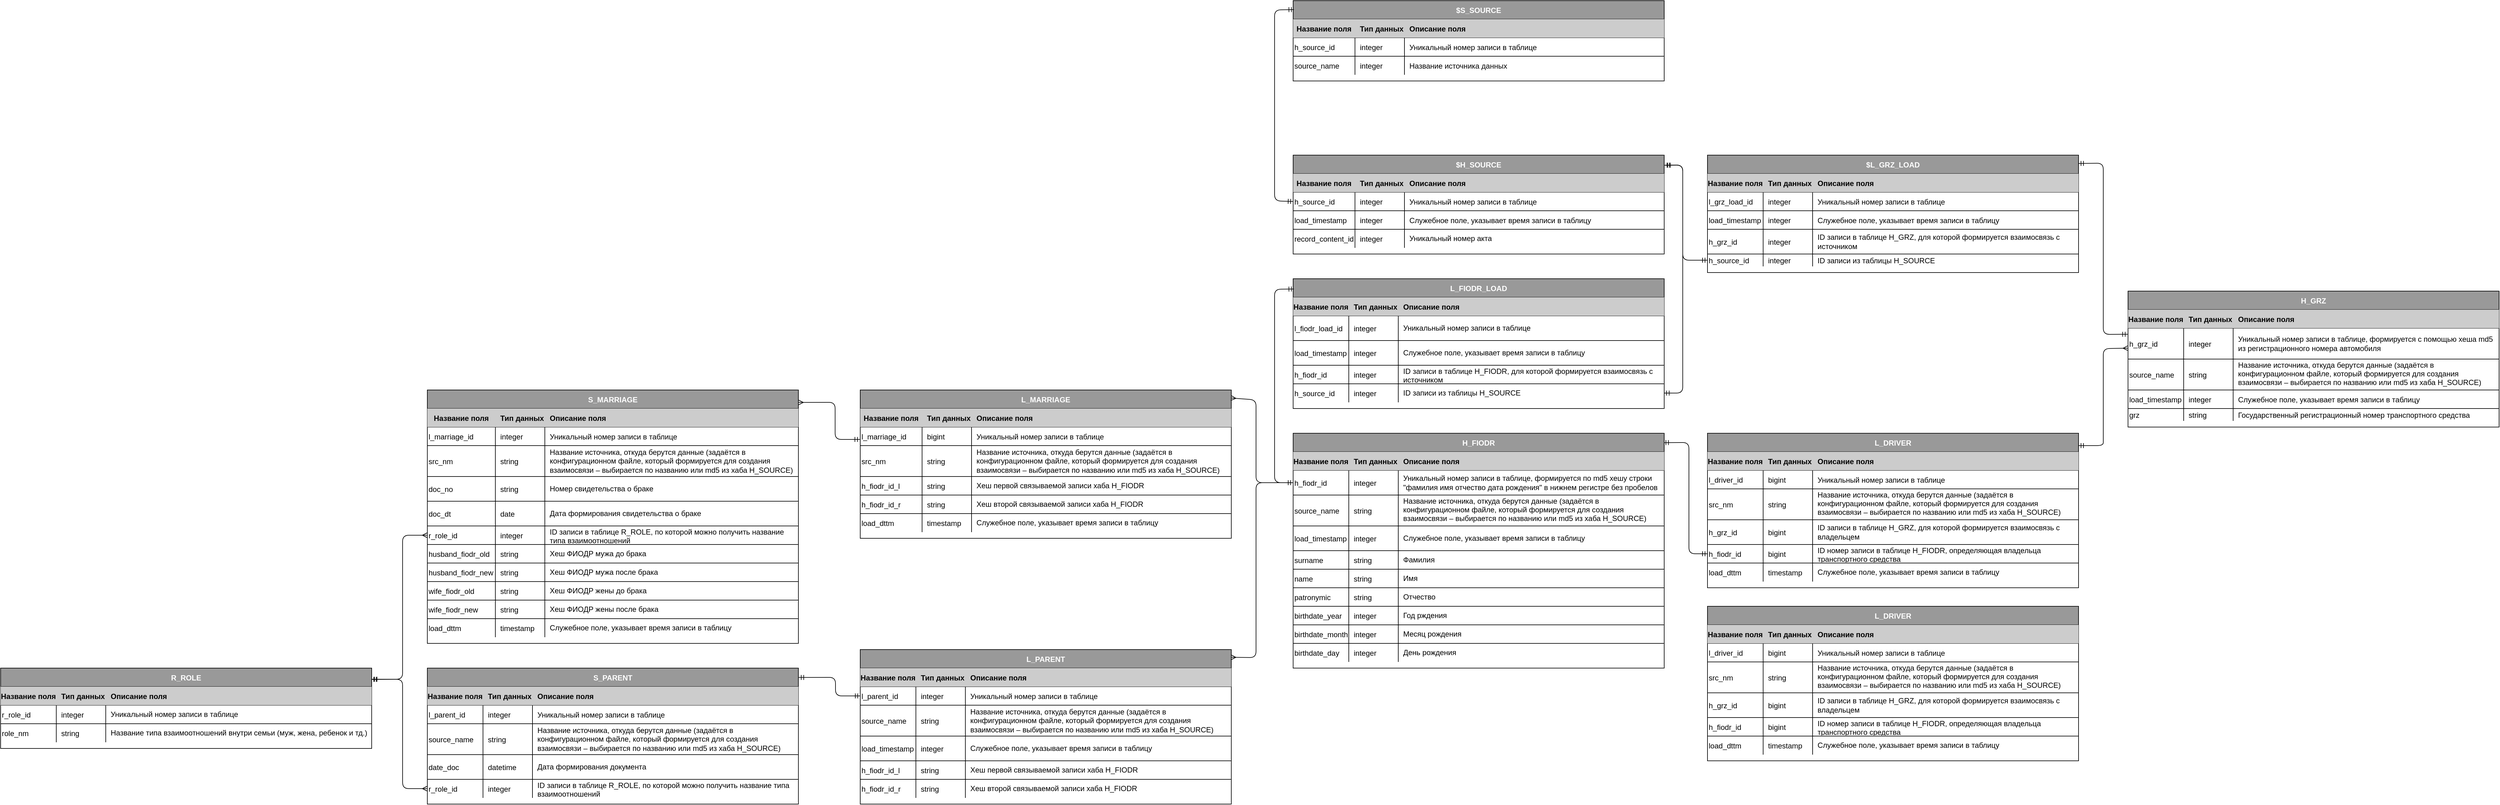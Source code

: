 <mxfile version="14.2.9" type="github">
  <diagram id="dFcGTcOO6VKS4K1IGvdy" name="Page-1">
    <mxGraphModel dx="4537" dy="1916" grid="1" gridSize="10" guides="0" tooltips="1" connect="1" arrows="1" fold="1" page="1" pageScale="1" pageWidth="827" pageHeight="1169" math="0" shadow="0">
      <root>
        <mxCell id="0" />
        <mxCell id="1" parent="0" />
        <mxCell id="sgqDZq_n20WNryxTrBRQ-61" value="" style="html=1;strokeColor=#000000;fontColor=#FFFFFF;exitX=-0.001;exitY=0.197;exitDx=0;exitDy=0;startArrow=ERmandOne;startFill=0;endArrow=ERmandOne;endFill=0;entryX=1;entryY=0.071;entryDx=0;entryDy=0;entryPerimeter=0;exitPerimeter=0;" parent="1" source="sgqDZq_n20WNryxTrBRQ-72" target="sgqDZq_n20WNryxTrBRQ-88" edge="1">
          <mxGeometry width="100" relative="1" as="geometry">
            <mxPoint x="450" y="260" as="sourcePoint" />
            <mxPoint x="580" y="50" as="targetPoint" />
            <Array as="points">
              <mxPoint x="780" y="360" />
              <mxPoint x="780" y="200" />
              <mxPoint x="780" y="83" />
            </Array>
          </mxGeometry>
        </mxCell>
        <mxCell id="sgqDZq_n20WNryxTrBRQ-62" value="" style="html=1;strokeColor=#000000;fontColor=#FFFFFF;exitX=0;exitY=0.5;exitDx=0;exitDy=0;startArrow=ERmandOne;startFill=0;endArrow=ERmandOne;endFill=0;entryX=1.001;entryY=0.102;entryDx=0;entryDy=0;entryPerimeter=0;" parent="1" source="sgqDZq_n20WNryxTrBRQ-105" target="UNvLWvAiq8z-6MAezgbr-105" edge="1">
          <mxGeometry width="100" relative="1" as="geometry">
            <mxPoint x="-10" y="201" as="sourcePoint" />
            <mxPoint x="69.84" y="110.336" as="targetPoint" />
            <Array as="points">
              <mxPoint x="100" y="240" />
              <mxPoint x="100" y="86" />
            </Array>
          </mxGeometry>
        </mxCell>
        <mxCell id="sgqDZq_n20WNryxTrBRQ-63" value="" style="html=1;strokeColor=#000000;fontColor=#FFFFFF;startArrow=ERmany;startFill=0;endArrow=ERmandOne;endFill=0;entryX=1;entryY=0.08;entryDx=0;entryDy=0;entryPerimeter=0;exitX=0;exitY=0.647;exitDx=0;exitDy=0;exitPerimeter=0;" parent="1" source="sgqDZq_n20WNryxTrBRQ-72" target="sgqDZq_n20WNryxTrBRQ-109" edge="1">
          <mxGeometry width="100" relative="1" as="geometry">
            <mxPoint x="260" y="351" as="sourcePoint" />
            <mxPoint x="219.04" y="63.376" as="targetPoint" />
            <Array as="points">
              <mxPoint x="780" y="383" />
              <mxPoint x="780" y="520" />
              <mxPoint x="780" y="540" />
            </Array>
          </mxGeometry>
        </mxCell>
        <mxCell id="sgqDZq_n20WNryxTrBRQ-65" value="" style="html=1;strokeColor=#000000;fontColor=#FFFFFF;startArrow=ERmandOne;startFill=0;endArrow=ERmandOne;endFill=0;exitX=0;exitY=0.5;exitDx=0;exitDy=0;entryX=0.998;entryY=0.04;entryDx=0;entryDy=0;entryPerimeter=0;" parent="1" source="sgqDZq_n20WNryxTrBRQ-126" target="UNvLWvAiq8z-6MAezgbr-1" edge="1">
          <mxGeometry width="100" relative="1" as="geometry">
            <mxPoint x="485" y="207" as="sourcePoint" />
            <mxPoint x="90" y="534" as="targetPoint" />
            <Array as="points">
              <mxPoint x="110" y="715" />
              <mxPoint x="110" y="535" />
            </Array>
          </mxGeometry>
        </mxCell>
        <mxCell id="sgqDZq_n20WNryxTrBRQ-67" value="H_GRZ" style="shape=table;startSize=30;container=1;collapsible=1;childLayout=tableLayout;fixedRows=1;rowLines=1;fontStyle=1;align=center;resizeLast=1;fillColor=#999999;fontColor=#FFFFFF;" parent="1" vertex="1">
          <mxGeometry x="820" y="290" width="600" height="220" as="geometry" />
        </mxCell>
        <mxCell id="sgqDZq_n20WNryxTrBRQ-68" value="" style="shape=partialRectangle;collapsible=0;dropTarget=0;pointerEvents=0;fillColor=none;top=0;left=0;bottom=1;right=0;points=[[0,0.5],[1,0.5]];portConstraint=eastwest;" parent="sgqDZq_n20WNryxTrBRQ-67" vertex="1">
          <mxGeometry y="30" width="600" height="30" as="geometry" />
        </mxCell>
        <mxCell id="sgqDZq_n20WNryxTrBRQ-69" value="Название поля" style="shape=partialRectangle;connectable=0;top=0;left=0;bottom=0;right=0;fontStyle=1;overflow=hidden;fillColor=#CCCCCC;" parent="sgqDZq_n20WNryxTrBRQ-68" vertex="1">
          <mxGeometry width="90" height="30" as="geometry" />
        </mxCell>
        <mxCell id="sgqDZq_n20WNryxTrBRQ-70" value="Тип данных" style="shape=partialRectangle;connectable=0;top=0;left=0;bottom=0;right=0;align=left;spacingLeft=6;fontStyle=1;overflow=hidden;fillColor=#CCCCCC;" parent="sgqDZq_n20WNryxTrBRQ-68" vertex="1">
          <mxGeometry x="90" width="80" height="30" as="geometry" />
        </mxCell>
        <mxCell id="sgqDZq_n20WNryxTrBRQ-71" value="Описание поля" style="shape=partialRectangle;connectable=0;top=0;left=0;bottom=0;right=0;align=left;spacingLeft=6;fontStyle=1;overflow=hidden;fillColor=#CCCCCC;" parent="sgqDZq_n20WNryxTrBRQ-68" vertex="1">
          <mxGeometry x="170" width="430" height="30" as="geometry" />
        </mxCell>
        <mxCell id="sgqDZq_n20WNryxTrBRQ-72" value="" style="shape=partialRectangle;collapsible=0;dropTarget=0;pointerEvents=0;fillColor=none;top=0;left=0;bottom=0;right=0;points=[[0,0.5],[1,0.5]];portConstraint=eastwest;whiteSpace=wrap;" parent="sgqDZq_n20WNryxTrBRQ-67" vertex="1">
          <mxGeometry y="60" width="600" height="50" as="geometry" />
        </mxCell>
        <mxCell id="sgqDZq_n20WNryxTrBRQ-73" value="h_grz_id" style="shape=partialRectangle;connectable=0;fillColor=none;top=0;left=0;bottom=0;right=0;editable=1;overflow=hidden;align=left;" parent="sgqDZq_n20WNryxTrBRQ-72" vertex="1">
          <mxGeometry width="90" height="50" as="geometry" />
        </mxCell>
        <mxCell id="sgqDZq_n20WNryxTrBRQ-74" value="integer" style="shape=partialRectangle;connectable=0;fillColor=none;top=0;left=0;bottom=0;right=0;align=left;spacingLeft=6;overflow=hidden;" parent="sgqDZq_n20WNryxTrBRQ-72" vertex="1">
          <mxGeometry x="90" width="80" height="50" as="geometry" />
        </mxCell>
        <mxCell id="sgqDZq_n20WNryxTrBRQ-75" value="Уникальный номер записи в таблице, формируется с помощью хеша md5 из регистрационного номера автомобиля" style="shape=partialRectangle;connectable=0;fillColor=none;top=0;left=0;bottom=0;right=0;align=left;spacingLeft=6;overflow=hidden;whiteSpace=wrap;" parent="sgqDZq_n20WNryxTrBRQ-72" vertex="1">
          <mxGeometry x="170" width="430" height="50" as="geometry" />
        </mxCell>
        <mxCell id="sgqDZq_n20WNryxTrBRQ-76" value="" style="shape=partialRectangle;collapsible=0;dropTarget=0;pointerEvents=0;fillColor=none;top=0;left=0;bottom=0;right=0;points=[[0,0.5],[1,0.5]];portConstraint=eastwest;" parent="sgqDZq_n20WNryxTrBRQ-67" vertex="1">
          <mxGeometry y="110" width="600" height="50" as="geometry" />
        </mxCell>
        <mxCell id="sgqDZq_n20WNryxTrBRQ-77" value="source_name" style="shape=partialRectangle;connectable=0;fillColor=none;top=0;left=0;bottom=0;right=0;editable=1;overflow=hidden;align=left;" parent="sgqDZq_n20WNryxTrBRQ-76" vertex="1">
          <mxGeometry width="90" height="50" as="geometry" />
        </mxCell>
        <mxCell id="sgqDZq_n20WNryxTrBRQ-78" value="string" style="shape=partialRectangle;connectable=0;fillColor=none;top=0;left=0;bottom=0;right=0;align=left;spacingLeft=6;overflow=hidden;" parent="sgqDZq_n20WNryxTrBRQ-76" vertex="1">
          <mxGeometry x="90" width="80" height="50" as="geometry" />
        </mxCell>
        <mxCell id="sgqDZq_n20WNryxTrBRQ-79" value="Название источника, откуда берутся данные (задаётся в конфигурационном файле, который формируется для создания взаимосвязи – выбирается по названию или md5 из хаба H_SOURCE)&#xa;" style="shape=partialRectangle;connectable=0;fillColor=none;top=0;left=0;bottom=0;right=0;align=left;spacingLeft=6;overflow=hidden;whiteSpace=wrap;" parent="sgqDZq_n20WNryxTrBRQ-76" vertex="1">
          <mxGeometry x="170" width="430" height="50" as="geometry" />
        </mxCell>
        <mxCell id="sgqDZq_n20WNryxTrBRQ-80" value="" style="shape=partialRectangle;collapsible=0;dropTarget=0;pointerEvents=0;fillColor=none;top=0;left=0;bottom=0;right=0;points=[[0,0.5],[1,0.5]];portConstraint=eastwest;" parent="sgqDZq_n20WNryxTrBRQ-67" vertex="1">
          <mxGeometry y="160" width="600" height="30" as="geometry" />
        </mxCell>
        <mxCell id="sgqDZq_n20WNryxTrBRQ-81" value="load_timestamp" style="shape=partialRectangle;connectable=0;fillColor=none;top=0;left=0;bottom=0;right=0;editable=1;overflow=hidden;align=left;" parent="sgqDZq_n20WNryxTrBRQ-80" vertex="1">
          <mxGeometry width="90" height="30" as="geometry" />
        </mxCell>
        <mxCell id="sgqDZq_n20WNryxTrBRQ-82" value="integer" style="shape=partialRectangle;connectable=0;fillColor=none;top=0;left=0;bottom=0;right=0;align=left;spacingLeft=6;overflow=hidden;" parent="sgqDZq_n20WNryxTrBRQ-80" vertex="1">
          <mxGeometry x="90" width="80" height="30" as="geometry" />
        </mxCell>
        <mxCell id="sgqDZq_n20WNryxTrBRQ-83" value="Служебное поле, указывает время записи в таблицу" style="shape=partialRectangle;connectable=0;fillColor=none;top=0;left=0;bottom=0;right=0;align=left;spacingLeft=6;overflow=hidden;" parent="sgqDZq_n20WNryxTrBRQ-80" vertex="1">
          <mxGeometry x="170" width="430" height="30" as="geometry" />
        </mxCell>
        <mxCell id="sgqDZq_n20WNryxTrBRQ-84" style="shape=partialRectangle;collapsible=0;dropTarget=0;pointerEvents=0;fillColor=none;top=0;left=0;bottom=0;right=0;points=[[0,0.5],[1,0.5]];portConstraint=eastwest;" parent="sgqDZq_n20WNryxTrBRQ-67" vertex="1">
          <mxGeometry y="190" width="600" height="20" as="geometry" />
        </mxCell>
        <mxCell id="sgqDZq_n20WNryxTrBRQ-85" value="grz" style="shape=partialRectangle;connectable=0;fillColor=none;top=0;left=0;bottom=0;right=0;editable=1;overflow=hidden;align=left;" parent="sgqDZq_n20WNryxTrBRQ-84" vertex="1">
          <mxGeometry width="90" height="20" as="geometry" />
        </mxCell>
        <mxCell id="sgqDZq_n20WNryxTrBRQ-86" value="string" style="shape=partialRectangle;connectable=0;fillColor=none;top=0;left=0;bottom=0;right=0;align=left;spacingLeft=6;overflow=hidden;" parent="sgqDZq_n20WNryxTrBRQ-84" vertex="1">
          <mxGeometry x="90" width="80" height="20" as="geometry" />
        </mxCell>
        <mxCell id="sgqDZq_n20WNryxTrBRQ-87" value="Государственный регистрационный номер транспортного средства" style="shape=partialRectangle;connectable=0;fillColor=none;top=0;left=0;bottom=0;right=0;align=left;spacingLeft=6;overflow=hidden;" parent="sgqDZq_n20WNryxTrBRQ-84" vertex="1">
          <mxGeometry x="170" width="430" height="20" as="geometry" />
        </mxCell>
        <mxCell id="sgqDZq_n20WNryxTrBRQ-88" value="$L_GRZ_LOAD" style="shape=table;startSize=30;container=1;collapsible=1;childLayout=tableLayout;fixedRows=1;rowLines=1;fontStyle=1;align=center;resizeLast=1;fillColor=#999999;fontColor=#FFFFFF;labelBorderColor=none;" parent="1" vertex="1">
          <mxGeometry x="140" y="70" width="600" height="190" as="geometry">
            <mxRectangle x="10" y="1090" width="110" height="30" as="alternateBounds" />
          </mxGeometry>
        </mxCell>
        <mxCell id="sgqDZq_n20WNryxTrBRQ-89" value="" style="shape=partialRectangle;collapsible=0;dropTarget=0;pointerEvents=0;fillColor=none;top=0;left=0;bottom=1;right=0;points=[[0,0.5],[1,0.5]];portConstraint=eastwest;" parent="sgqDZq_n20WNryxTrBRQ-88" vertex="1">
          <mxGeometry y="30" width="600" height="30" as="geometry" />
        </mxCell>
        <mxCell id="sgqDZq_n20WNryxTrBRQ-90" value="Название поля" style="shape=partialRectangle;connectable=0;top=0;left=0;bottom=0;right=0;fontStyle=1;overflow=hidden;fillColor=#CCCCCC;" parent="sgqDZq_n20WNryxTrBRQ-89" vertex="1">
          <mxGeometry width="90" height="30" as="geometry" />
        </mxCell>
        <mxCell id="sgqDZq_n20WNryxTrBRQ-91" value="Тип данных" style="shape=partialRectangle;connectable=0;top=0;left=0;bottom=0;right=0;align=left;spacingLeft=6;fontStyle=1;overflow=hidden;fillColor=#CCCCCC;" parent="sgqDZq_n20WNryxTrBRQ-89" vertex="1">
          <mxGeometry x="90" width="80" height="30" as="geometry" />
        </mxCell>
        <mxCell id="sgqDZq_n20WNryxTrBRQ-92" value="Описание поля" style="shape=partialRectangle;connectable=0;top=0;left=0;bottom=0;right=0;align=left;spacingLeft=6;fontStyle=1;overflow=hidden;fillColor=#CCCCCC;" parent="sgqDZq_n20WNryxTrBRQ-89" vertex="1">
          <mxGeometry x="170" width="430" height="30" as="geometry" />
        </mxCell>
        <mxCell id="sgqDZq_n20WNryxTrBRQ-93" value="" style="shape=partialRectangle;collapsible=0;dropTarget=0;pointerEvents=0;fillColor=none;top=0;left=0;bottom=0;right=0;points=[[0,0.5],[1,0.5]];portConstraint=eastwest;" parent="sgqDZq_n20WNryxTrBRQ-88" vertex="1">
          <mxGeometry y="60" width="600" height="30" as="geometry" />
        </mxCell>
        <mxCell id="sgqDZq_n20WNryxTrBRQ-94" value="l_grz_load_id" style="shape=partialRectangle;connectable=0;fillColor=none;top=0;left=0;bottom=0;right=0;editable=1;overflow=hidden;align=left;" parent="sgqDZq_n20WNryxTrBRQ-93" vertex="1">
          <mxGeometry width="90" height="30" as="geometry" />
        </mxCell>
        <mxCell id="sgqDZq_n20WNryxTrBRQ-95" value="integer" style="shape=partialRectangle;connectable=0;fillColor=none;top=0;left=0;bottom=0;right=0;align=left;spacingLeft=6;overflow=hidden;" parent="sgqDZq_n20WNryxTrBRQ-93" vertex="1">
          <mxGeometry x="90" width="80" height="30" as="geometry" />
        </mxCell>
        <mxCell id="sgqDZq_n20WNryxTrBRQ-96" value="Уникальный номер записи в таблице" style="shape=partialRectangle;connectable=0;fillColor=none;top=0;left=0;bottom=0;right=0;align=left;spacingLeft=6;overflow=hidden;" parent="sgqDZq_n20WNryxTrBRQ-93" vertex="1">
          <mxGeometry x="170" width="430" height="30" as="geometry" />
        </mxCell>
        <mxCell id="sgqDZq_n20WNryxTrBRQ-97" value="" style="shape=partialRectangle;collapsible=0;dropTarget=0;pointerEvents=0;fillColor=none;top=0;left=0;bottom=0;right=0;points=[[0,0.5],[1,0.5]];portConstraint=eastwest;" parent="sgqDZq_n20WNryxTrBRQ-88" vertex="1">
          <mxGeometry y="90" width="600" height="30" as="geometry" />
        </mxCell>
        <mxCell id="sgqDZq_n20WNryxTrBRQ-98" value="load_timestamp" style="shape=partialRectangle;connectable=0;fillColor=none;top=0;left=0;bottom=0;right=0;editable=1;overflow=hidden;align=left;" parent="sgqDZq_n20WNryxTrBRQ-97" vertex="1">
          <mxGeometry width="90" height="30" as="geometry" />
        </mxCell>
        <mxCell id="sgqDZq_n20WNryxTrBRQ-99" value="integer" style="shape=partialRectangle;connectable=0;fillColor=none;top=0;left=0;bottom=0;right=0;align=left;spacingLeft=6;overflow=hidden;" parent="sgqDZq_n20WNryxTrBRQ-97" vertex="1">
          <mxGeometry x="90" width="80" height="30" as="geometry" />
        </mxCell>
        <mxCell id="sgqDZq_n20WNryxTrBRQ-100" value="Служебное поле, указывает время записи в таблицу" style="shape=partialRectangle;connectable=0;fillColor=none;top=0;left=0;bottom=0;right=0;align=left;spacingLeft=6;overflow=hidden;" parent="sgqDZq_n20WNryxTrBRQ-97" vertex="1">
          <mxGeometry x="170" width="430" height="30" as="geometry" />
        </mxCell>
        <mxCell id="sgqDZq_n20WNryxTrBRQ-101" value="" style="shape=partialRectangle;collapsible=0;dropTarget=0;pointerEvents=0;fillColor=none;top=0;left=0;bottom=0;right=0;points=[[0,0.5],[1,0.5]];portConstraint=eastwest;" parent="sgqDZq_n20WNryxTrBRQ-88" vertex="1">
          <mxGeometry y="120" width="600" height="40" as="geometry" />
        </mxCell>
        <mxCell id="sgqDZq_n20WNryxTrBRQ-102" value="h_grz_id" style="shape=partialRectangle;connectable=0;fillColor=none;top=0;left=0;bottom=0;right=0;editable=1;overflow=hidden;align=left;" parent="sgqDZq_n20WNryxTrBRQ-101" vertex="1">
          <mxGeometry width="90" height="40" as="geometry" />
        </mxCell>
        <mxCell id="sgqDZq_n20WNryxTrBRQ-103" value="integer" style="shape=partialRectangle;connectable=0;fillColor=none;top=0;left=0;bottom=0;right=0;align=left;spacingLeft=6;overflow=hidden;" parent="sgqDZq_n20WNryxTrBRQ-101" vertex="1">
          <mxGeometry x="90" width="80" height="40" as="geometry" />
        </mxCell>
        <mxCell id="sgqDZq_n20WNryxTrBRQ-104" value="ID записи в таблице H_GRZ, для которой формируется взаимосвязь с источником" style="shape=partialRectangle;connectable=0;fillColor=none;top=0;left=0;bottom=0;right=0;align=left;spacingLeft=6;overflow=hidden;whiteSpace=wrap;" parent="sgqDZq_n20WNryxTrBRQ-101" vertex="1">
          <mxGeometry x="170" width="430" height="40" as="geometry" />
        </mxCell>
        <mxCell id="sgqDZq_n20WNryxTrBRQ-105" style="shape=partialRectangle;collapsible=0;dropTarget=0;pointerEvents=0;fillColor=none;top=0;left=0;bottom=0;right=0;points=[[0,0.5],[1,0.5]];portConstraint=eastwest;" parent="sgqDZq_n20WNryxTrBRQ-88" vertex="1">
          <mxGeometry y="160" width="600" height="20" as="geometry" />
        </mxCell>
        <mxCell id="sgqDZq_n20WNryxTrBRQ-106" value="h_source_id" style="shape=partialRectangle;connectable=0;fillColor=none;top=0;left=0;bottom=0;right=0;editable=1;overflow=hidden;align=left;" parent="sgqDZq_n20WNryxTrBRQ-105" vertex="1">
          <mxGeometry width="90" height="20" as="geometry" />
        </mxCell>
        <mxCell id="sgqDZq_n20WNryxTrBRQ-107" value="integer" style="shape=partialRectangle;connectable=0;fillColor=none;top=0;left=0;bottom=0;right=0;align=left;spacingLeft=6;overflow=hidden;" parent="sgqDZq_n20WNryxTrBRQ-105" vertex="1">
          <mxGeometry x="90" width="80" height="20" as="geometry" />
        </mxCell>
        <mxCell id="sgqDZq_n20WNryxTrBRQ-108" value="ID записи из таблицы H_SOURCE" style="shape=partialRectangle;connectable=0;fillColor=none;top=0;left=0;bottom=0;right=0;align=left;spacingLeft=6;overflow=hidden;" parent="sgqDZq_n20WNryxTrBRQ-105" vertex="1">
          <mxGeometry x="170" width="430" height="20" as="geometry" />
        </mxCell>
        <mxCell id="sgqDZq_n20WNryxTrBRQ-109" value="L_DRIVER" style="shape=table;startSize=30;container=1;collapsible=1;childLayout=tableLayout;fixedRows=1;rowLines=1;fontStyle=1;align=center;resizeLast=1;fillColor=#999999;fontColor=#FFFFFF;" parent="1" vertex="1">
          <mxGeometry x="140" y="520" width="600" height="250" as="geometry" />
        </mxCell>
        <mxCell id="sgqDZq_n20WNryxTrBRQ-110" value="" style="shape=partialRectangle;collapsible=0;dropTarget=0;pointerEvents=0;fillColor=none;top=0;left=0;bottom=1;right=0;points=[[0,0.5],[1,0.5]];portConstraint=eastwest;" parent="sgqDZq_n20WNryxTrBRQ-109" vertex="1">
          <mxGeometry y="30" width="600" height="30" as="geometry" />
        </mxCell>
        <mxCell id="sgqDZq_n20WNryxTrBRQ-111" value="Название поля" style="shape=partialRectangle;connectable=0;top=0;left=0;bottom=0;right=0;fontStyle=1;overflow=hidden;fillColor=#CCCCCC;" parent="sgqDZq_n20WNryxTrBRQ-110" vertex="1">
          <mxGeometry width="90" height="30" as="geometry" />
        </mxCell>
        <mxCell id="sgqDZq_n20WNryxTrBRQ-112" value="Тип данных" style="shape=partialRectangle;connectable=0;top=0;left=0;bottom=0;right=0;align=left;spacingLeft=6;fontStyle=1;overflow=hidden;fillColor=#CCCCCC;" parent="sgqDZq_n20WNryxTrBRQ-110" vertex="1">
          <mxGeometry x="90" width="80" height="30" as="geometry" />
        </mxCell>
        <mxCell id="sgqDZq_n20WNryxTrBRQ-113" value="Описание поля" style="shape=partialRectangle;connectable=0;top=0;left=0;bottom=0;right=0;align=left;spacingLeft=6;fontStyle=1;overflow=hidden;fillColor=#CCCCCC;" parent="sgqDZq_n20WNryxTrBRQ-110" vertex="1">
          <mxGeometry x="170" width="430" height="30" as="geometry" />
        </mxCell>
        <mxCell id="sgqDZq_n20WNryxTrBRQ-114" value="" style="shape=partialRectangle;collapsible=0;dropTarget=0;pointerEvents=0;fillColor=none;top=0;left=0;bottom=0;right=0;points=[[0,0.5],[1,0.5]];portConstraint=eastwest;align=left;" parent="sgqDZq_n20WNryxTrBRQ-109" vertex="1">
          <mxGeometry y="60" width="600" height="30" as="geometry" />
        </mxCell>
        <mxCell id="sgqDZq_n20WNryxTrBRQ-115" value="l_driver_id" style="shape=partialRectangle;connectable=0;fillColor=none;top=0;left=0;bottom=0;right=0;editable=1;overflow=hidden;align=left;" parent="sgqDZq_n20WNryxTrBRQ-114" vertex="1">
          <mxGeometry width="90" height="30" as="geometry" />
        </mxCell>
        <mxCell id="sgqDZq_n20WNryxTrBRQ-116" value="bigint" style="shape=partialRectangle;connectable=0;fillColor=none;top=0;left=0;bottom=0;right=0;align=left;spacingLeft=6;overflow=hidden;" parent="sgqDZq_n20WNryxTrBRQ-114" vertex="1">
          <mxGeometry x="90" width="80" height="30" as="geometry" />
        </mxCell>
        <mxCell id="sgqDZq_n20WNryxTrBRQ-117" value="Уникальный номер записи в таблице" style="shape=partialRectangle;connectable=0;fillColor=none;top=0;left=0;bottom=0;right=0;align=left;spacingLeft=6;overflow=hidden;" parent="sgqDZq_n20WNryxTrBRQ-114" vertex="1">
          <mxGeometry x="170" width="430" height="30" as="geometry" />
        </mxCell>
        <mxCell id="sgqDZq_n20WNryxTrBRQ-118" value="" style="shape=partialRectangle;collapsible=0;dropTarget=0;pointerEvents=0;fillColor=none;top=0;left=0;bottom=0;right=0;points=[[0,0.5],[1,0.5]];portConstraint=eastwest;" parent="sgqDZq_n20WNryxTrBRQ-109" vertex="1">
          <mxGeometry y="90" width="600" height="50" as="geometry" />
        </mxCell>
        <mxCell id="sgqDZq_n20WNryxTrBRQ-119" value="src_nm" style="shape=partialRectangle;connectable=0;fillColor=none;top=0;left=0;bottom=0;right=0;editable=1;overflow=hidden;align=left;" parent="sgqDZq_n20WNryxTrBRQ-118" vertex="1">
          <mxGeometry width="90" height="50" as="geometry" />
        </mxCell>
        <mxCell id="sgqDZq_n20WNryxTrBRQ-120" value="string" style="shape=partialRectangle;connectable=0;fillColor=none;top=0;left=0;bottom=0;right=0;align=left;spacingLeft=6;overflow=hidden;" parent="sgqDZq_n20WNryxTrBRQ-118" vertex="1">
          <mxGeometry x="90" width="80" height="50" as="geometry" />
        </mxCell>
        <mxCell id="sgqDZq_n20WNryxTrBRQ-121" value="Название источника, откуда берутся данные (задаётся в конфигурационном файле, который формируется для создания взаимосвязи – выбирается по названию или md5 из хаба H_SOURCE)&#xa;" style="shape=partialRectangle;connectable=0;fillColor=none;top=0;left=0;bottom=0;right=0;align=left;spacingLeft=6;overflow=hidden;whiteSpace=wrap;" parent="sgqDZq_n20WNryxTrBRQ-118" vertex="1">
          <mxGeometry x="170" width="430" height="50" as="geometry" />
        </mxCell>
        <mxCell id="sgqDZq_n20WNryxTrBRQ-122" value="" style="shape=partialRectangle;collapsible=0;dropTarget=0;pointerEvents=0;fillColor=none;top=0;left=0;bottom=0;right=0;points=[[0,0.5],[1,0.5]];portConstraint=eastwest;" parent="sgqDZq_n20WNryxTrBRQ-109" vertex="1">
          <mxGeometry y="140" width="600" height="40" as="geometry" />
        </mxCell>
        <mxCell id="sgqDZq_n20WNryxTrBRQ-123" value="h_grz_id" style="shape=partialRectangle;connectable=0;fillColor=none;top=0;left=0;bottom=0;right=0;editable=1;overflow=hidden;align=left;" parent="sgqDZq_n20WNryxTrBRQ-122" vertex="1">
          <mxGeometry width="90" height="40" as="geometry" />
        </mxCell>
        <mxCell id="sgqDZq_n20WNryxTrBRQ-124" value="bigint" style="shape=partialRectangle;connectable=0;fillColor=none;top=0;left=0;bottom=0;right=0;align=left;spacingLeft=6;overflow=hidden;" parent="sgqDZq_n20WNryxTrBRQ-122" vertex="1">
          <mxGeometry x="90" width="80" height="40" as="geometry" />
        </mxCell>
        <mxCell id="sgqDZq_n20WNryxTrBRQ-125" value="ID записи в таблице H_GRZ, для которой формируется взаимосвязь с владельцем" style="shape=partialRectangle;connectable=0;fillColor=none;top=0;left=0;bottom=0;right=0;align=left;spacingLeft=6;overflow=hidden;whiteSpace=wrap;" parent="sgqDZq_n20WNryxTrBRQ-122" vertex="1">
          <mxGeometry x="170" width="430" height="40" as="geometry" />
        </mxCell>
        <mxCell id="sgqDZq_n20WNryxTrBRQ-126" style="shape=partialRectangle;collapsible=0;dropTarget=0;pointerEvents=0;fillColor=none;top=0;left=0;bottom=0;right=0;points=[[0,0.5],[1,0.5]];portConstraint=eastwest;" parent="sgqDZq_n20WNryxTrBRQ-109" vertex="1">
          <mxGeometry y="180" width="600" height="30" as="geometry" />
        </mxCell>
        <mxCell id="sgqDZq_n20WNryxTrBRQ-127" value="h_fiodr_id" style="shape=partialRectangle;connectable=0;fillColor=none;top=0;left=0;bottom=0;right=0;editable=1;overflow=hidden;align=left;" parent="sgqDZq_n20WNryxTrBRQ-126" vertex="1">
          <mxGeometry width="90" height="30" as="geometry" />
        </mxCell>
        <mxCell id="sgqDZq_n20WNryxTrBRQ-128" value="bigint" style="shape=partialRectangle;connectable=0;fillColor=none;top=0;left=0;bottom=0;right=0;align=left;spacingLeft=6;overflow=hidden;" parent="sgqDZq_n20WNryxTrBRQ-126" vertex="1">
          <mxGeometry x="90" width="80" height="30" as="geometry" />
        </mxCell>
        <mxCell id="sgqDZq_n20WNryxTrBRQ-129" value="ID номер записи в таблице H_FIODR, определяющая владельца транспортного средства" style="shape=partialRectangle;connectable=0;fillColor=none;top=0;left=0;bottom=0;right=0;align=left;spacingLeft=6;overflow=hidden;whiteSpace=wrap;" parent="sgqDZq_n20WNryxTrBRQ-126" vertex="1">
          <mxGeometry x="170" width="430" height="30" as="geometry" />
        </mxCell>
        <mxCell id="XjfbZmdfT7sj089IL32q-1" style="shape=partialRectangle;collapsible=0;dropTarget=0;pointerEvents=0;fillColor=none;top=0;left=0;bottom=0;right=0;points=[[0,0.5],[1,0.5]];portConstraint=eastwest;" parent="sgqDZq_n20WNryxTrBRQ-109" vertex="1">
          <mxGeometry y="210" width="600" height="30" as="geometry" />
        </mxCell>
        <mxCell id="XjfbZmdfT7sj089IL32q-2" value="load_dttm" style="shape=partialRectangle;connectable=0;fillColor=none;top=0;left=0;bottom=0;right=0;editable=1;overflow=hidden;align=left;" parent="XjfbZmdfT7sj089IL32q-1" vertex="1">
          <mxGeometry width="90" height="30" as="geometry" />
        </mxCell>
        <mxCell id="XjfbZmdfT7sj089IL32q-3" value="timestamp" style="shape=partialRectangle;connectable=0;fillColor=none;top=0;left=0;bottom=0;right=0;align=left;spacingLeft=6;overflow=hidden;" parent="XjfbZmdfT7sj089IL32q-1" vertex="1">
          <mxGeometry x="90" width="80" height="30" as="geometry" />
        </mxCell>
        <mxCell id="XjfbZmdfT7sj089IL32q-4" value="Служебное поле, указывает время записи в таблицу" style="shape=partialRectangle;connectable=0;fillColor=none;top=0;left=0;bottom=0;right=0;align=left;spacingLeft=6;overflow=hidden;whiteSpace=wrap;" parent="XjfbZmdfT7sj089IL32q-1" vertex="1">
          <mxGeometry x="170" width="430" height="30" as="geometry" />
        </mxCell>
        <mxCell id="Fi9RAI6sNOyQZMEyOrty-129" value="R_ROLE" style="shape=table;startSize=30;container=1;collapsible=1;childLayout=tableLayout;fixedRows=1;rowLines=1;fontStyle=1;align=center;resizeLast=1;fillColor=#999999;fontColor=#FFFFFF;" parent="1" vertex="1">
          <mxGeometry x="-2620" y="900" width="600" height="130" as="geometry" />
        </mxCell>
        <mxCell id="Fi9RAI6sNOyQZMEyOrty-130" value="" style="shape=partialRectangle;collapsible=0;dropTarget=0;pointerEvents=0;fillColor=none;top=0;left=0;bottom=1;right=0;points=[[0,0.5],[1,0.5]];portConstraint=eastwest;" parent="Fi9RAI6sNOyQZMEyOrty-129" vertex="1">
          <mxGeometry y="30" width="600" height="30" as="geometry" />
        </mxCell>
        <mxCell id="Fi9RAI6sNOyQZMEyOrty-131" value="Название поля" style="shape=partialRectangle;connectable=0;top=0;left=0;bottom=0;right=0;fontStyle=1;overflow=hidden;fillColor=#CCCCCC;" parent="Fi9RAI6sNOyQZMEyOrty-130" vertex="1">
          <mxGeometry width="90" height="30" as="geometry" />
        </mxCell>
        <mxCell id="Fi9RAI6sNOyQZMEyOrty-132" value="Тип данных" style="shape=partialRectangle;connectable=0;top=0;left=0;bottom=0;right=0;align=left;spacingLeft=6;fontStyle=1;overflow=hidden;fillColor=#CCCCCC;" parent="Fi9RAI6sNOyQZMEyOrty-130" vertex="1">
          <mxGeometry x="90" width="80" height="30" as="geometry" />
        </mxCell>
        <mxCell id="Fi9RAI6sNOyQZMEyOrty-133" value="Описание поля" style="shape=partialRectangle;connectable=0;top=0;left=0;bottom=0;right=0;align=left;spacingLeft=6;fontStyle=1;overflow=hidden;fillColor=#CCCCCC;" parent="Fi9RAI6sNOyQZMEyOrty-130" vertex="1">
          <mxGeometry x="170" width="430" height="30" as="geometry" />
        </mxCell>
        <mxCell id="Fi9RAI6sNOyQZMEyOrty-150" style="shape=partialRectangle;collapsible=0;dropTarget=0;pointerEvents=0;fillColor=none;top=0;left=0;bottom=0;right=0;points=[[0,0.5],[1,0.5]];portConstraint=eastwest;" parent="Fi9RAI6sNOyQZMEyOrty-129" vertex="1">
          <mxGeometry y="60" width="600" height="30" as="geometry" />
        </mxCell>
        <mxCell id="Fi9RAI6sNOyQZMEyOrty-151" value="r_role_id" style="shape=partialRectangle;connectable=0;fillColor=none;top=0;left=0;bottom=0;right=0;editable=1;overflow=hidden;align=left;" parent="Fi9RAI6sNOyQZMEyOrty-150" vertex="1">
          <mxGeometry width="90" height="30" as="geometry" />
        </mxCell>
        <mxCell id="Fi9RAI6sNOyQZMEyOrty-152" value="integer" style="shape=partialRectangle;connectable=0;fillColor=none;top=0;left=0;bottom=0;right=0;align=left;spacingLeft=6;overflow=hidden;" parent="Fi9RAI6sNOyQZMEyOrty-150" vertex="1">
          <mxGeometry x="90" width="80" height="30" as="geometry" />
        </mxCell>
        <mxCell id="Fi9RAI6sNOyQZMEyOrty-153" value="Уникальный номер записи в таблице" style="shape=partialRectangle;connectable=0;fillColor=none;top=0;left=0;bottom=0;right=0;align=left;spacingLeft=6;overflow=hidden;whiteSpace=wrap;" parent="Fi9RAI6sNOyQZMEyOrty-150" vertex="1">
          <mxGeometry x="170" width="430" height="30" as="geometry" />
        </mxCell>
        <mxCell id="Fi9RAI6sNOyQZMEyOrty-154" style="shape=partialRectangle;collapsible=0;dropTarget=0;pointerEvents=0;fillColor=none;top=0;left=0;bottom=0;right=0;points=[[0,0.5],[1,0.5]];portConstraint=eastwest;" parent="Fi9RAI6sNOyQZMEyOrty-129" vertex="1">
          <mxGeometry y="90" width="600" height="30" as="geometry" />
        </mxCell>
        <mxCell id="Fi9RAI6sNOyQZMEyOrty-155" value="role_nm" style="shape=partialRectangle;connectable=0;fillColor=none;top=0;left=0;bottom=0;right=0;editable=1;overflow=hidden;align=left;" parent="Fi9RAI6sNOyQZMEyOrty-154" vertex="1">
          <mxGeometry width="90" height="30" as="geometry" />
        </mxCell>
        <mxCell id="Fi9RAI6sNOyQZMEyOrty-156" value="string" style="shape=partialRectangle;connectable=0;fillColor=none;top=0;left=0;bottom=0;right=0;align=left;spacingLeft=6;overflow=hidden;" parent="Fi9RAI6sNOyQZMEyOrty-154" vertex="1">
          <mxGeometry x="90" width="80" height="30" as="geometry" />
        </mxCell>
        <mxCell id="Fi9RAI6sNOyQZMEyOrty-157" value="Название типа взаимоотношений внутри семьи (муж, жена, ребенок и тд.)" style="shape=partialRectangle;connectable=0;fillColor=none;top=0;left=0;bottom=0;right=0;align=left;spacingLeft=6;overflow=hidden;whiteSpace=wrap;" parent="Fi9RAI6sNOyQZMEyOrty-154" vertex="1">
          <mxGeometry x="170" width="430" height="30" as="geometry" />
        </mxCell>
        <mxCell id="Fi9RAI6sNOyQZMEyOrty-201" value="" style="html=1;strokeColor=#000000;fontColor=#FFFFFF;startArrow=ERmany;startFill=0;endArrow=ERmandOne;endFill=0;entryX=0.999;entryY=0.141;entryDx=0;entryDy=0;entryPerimeter=0;exitX=0;exitY=0.5;exitDx=0;exitDy=0;" parent="1" source="jp5Gihf_7VO6IsTc87oi-43" target="Fi9RAI6sNOyQZMEyOrty-129" edge="1">
          <mxGeometry width="100" relative="1" as="geometry">
            <mxPoint x="-1890.6" y="926" as="sourcePoint" />
            <mxPoint x="-1990" y="870.32" as="targetPoint" />
            <Array as="points">
              <mxPoint x="-1970" y="1095" />
              <mxPoint x="-1970" y="918" />
            </Array>
          </mxGeometry>
        </mxCell>
        <mxCell id="UNvLWvAiq8z-6MAezgbr-1" value="H_FIODR" style="shape=table;startSize=30;container=1;collapsible=1;childLayout=tableLayout;fixedRows=1;rowLines=1;fontStyle=1;align=center;resizeLast=1;fillColor=#999999;fontColor=#FFFFFF;" parent="1" vertex="1">
          <mxGeometry x="-530" y="520" width="600" height="380" as="geometry" />
        </mxCell>
        <mxCell id="UNvLWvAiq8z-6MAezgbr-2" value="" style="shape=partialRectangle;collapsible=0;dropTarget=0;pointerEvents=0;fillColor=none;top=0;left=0;bottom=1;right=0;points=[[0,0.5],[1,0.5]];portConstraint=eastwest;" parent="UNvLWvAiq8z-6MAezgbr-1" vertex="1">
          <mxGeometry y="30" width="600" height="30" as="geometry" />
        </mxCell>
        <mxCell id="UNvLWvAiq8z-6MAezgbr-3" value="Название поля" style="shape=partialRectangle;connectable=0;top=0;left=0;bottom=0;right=0;fontStyle=1;overflow=hidden;fillColor=#CCCCCC;" parent="UNvLWvAiq8z-6MAezgbr-2" vertex="1">
          <mxGeometry width="90" height="30" as="geometry" />
        </mxCell>
        <mxCell id="UNvLWvAiq8z-6MAezgbr-4" value="Тип данных" style="shape=partialRectangle;connectable=0;top=0;left=0;bottom=0;right=0;align=left;spacingLeft=6;fontStyle=1;overflow=hidden;fillColor=#CCCCCC;" parent="UNvLWvAiq8z-6MAezgbr-2" vertex="1">
          <mxGeometry x="90" width="80" height="30" as="geometry" />
        </mxCell>
        <mxCell id="UNvLWvAiq8z-6MAezgbr-5" value="Описание поля" style="shape=partialRectangle;connectable=0;top=0;left=0;bottom=0;right=0;align=left;spacingLeft=6;fontStyle=1;overflow=hidden;fillColor=#CCCCCC;" parent="UNvLWvAiq8z-6MAezgbr-2" vertex="1">
          <mxGeometry x="170" width="430" height="30" as="geometry" />
        </mxCell>
        <mxCell id="UNvLWvAiq8z-6MAezgbr-6" value="" style="shape=partialRectangle;collapsible=0;dropTarget=0;pointerEvents=0;fillColor=none;top=0;left=0;bottom=0;right=0;points=[[0,0.5],[1,0.5]];portConstraint=eastwest;align=left;" parent="UNvLWvAiq8z-6MAezgbr-1" vertex="1">
          <mxGeometry y="60" width="600" height="40" as="geometry" />
        </mxCell>
        <mxCell id="UNvLWvAiq8z-6MAezgbr-7" value="h_fiodr_id" style="shape=partialRectangle;connectable=0;fillColor=none;top=0;left=0;bottom=0;right=0;editable=1;overflow=hidden;align=left;" parent="UNvLWvAiq8z-6MAezgbr-6" vertex="1">
          <mxGeometry width="90" height="40" as="geometry" />
        </mxCell>
        <mxCell id="UNvLWvAiq8z-6MAezgbr-8" value="integer" style="shape=partialRectangle;connectable=0;fillColor=none;top=0;left=0;bottom=0;right=0;align=left;spacingLeft=6;overflow=hidden;" parent="UNvLWvAiq8z-6MAezgbr-6" vertex="1">
          <mxGeometry x="90" width="80" height="40" as="geometry" />
        </mxCell>
        <mxCell id="UNvLWvAiq8z-6MAezgbr-9" value="Уникальный номер записи в таблице, формируется по md5 хешу строки &quot;фамилия имя отчество дата рождения&quot; в нижнем регистре без пробелов" style="shape=partialRectangle;connectable=0;fillColor=none;top=0;left=0;bottom=0;right=0;align=left;spacingLeft=6;overflow=hidden;whiteSpace=wrap;" parent="UNvLWvAiq8z-6MAezgbr-6" vertex="1">
          <mxGeometry x="170" width="430" height="40" as="geometry" />
        </mxCell>
        <mxCell id="UNvLWvAiq8z-6MAezgbr-10" value="" style="shape=partialRectangle;collapsible=0;dropTarget=0;pointerEvents=0;fillColor=none;top=0;left=0;bottom=0;right=0;points=[[0,0.5],[1,0.5]];portConstraint=eastwest;" parent="UNvLWvAiq8z-6MAezgbr-1" vertex="1">
          <mxGeometry y="100" width="600" height="50" as="geometry" />
        </mxCell>
        <mxCell id="UNvLWvAiq8z-6MAezgbr-11" value="source_name" style="shape=partialRectangle;connectable=0;fillColor=none;top=0;left=0;bottom=0;right=0;editable=1;overflow=hidden;align=left;" parent="UNvLWvAiq8z-6MAezgbr-10" vertex="1">
          <mxGeometry width="90" height="50" as="geometry" />
        </mxCell>
        <mxCell id="UNvLWvAiq8z-6MAezgbr-12" value="string" style="shape=partialRectangle;connectable=0;fillColor=none;top=0;left=0;bottom=0;right=0;align=left;spacingLeft=6;overflow=hidden;" parent="UNvLWvAiq8z-6MAezgbr-10" vertex="1">
          <mxGeometry x="90" width="80" height="50" as="geometry" />
        </mxCell>
        <mxCell id="UNvLWvAiq8z-6MAezgbr-13" value="Название источника, откуда берутся данные (задаётся в конфигурационном файле, который формируется для создания взаимосвязи – выбирается по названию или md5 из хаба H_SOURCE)&#xa;" style="shape=partialRectangle;connectable=0;fillColor=none;top=0;left=0;bottom=0;right=0;align=left;spacingLeft=6;overflow=hidden;whiteSpace=wrap;" parent="UNvLWvAiq8z-6MAezgbr-10" vertex="1">
          <mxGeometry x="170" width="430" height="50" as="geometry" />
        </mxCell>
        <mxCell id="UNvLWvAiq8z-6MAezgbr-14" value="" style="shape=partialRectangle;collapsible=0;dropTarget=0;pointerEvents=0;fillColor=none;top=0;left=0;bottom=0;right=0;points=[[0,0.5],[1,0.5]];portConstraint=eastwest;" parent="UNvLWvAiq8z-6MAezgbr-1" vertex="1">
          <mxGeometry y="150" width="600" height="40" as="geometry" />
        </mxCell>
        <mxCell id="UNvLWvAiq8z-6MAezgbr-15" value="load_timestamp" style="shape=partialRectangle;connectable=0;fillColor=none;top=0;left=0;bottom=0;right=0;editable=1;overflow=hidden;align=left;" parent="UNvLWvAiq8z-6MAezgbr-14" vertex="1">
          <mxGeometry width="90" height="40" as="geometry" />
        </mxCell>
        <mxCell id="UNvLWvAiq8z-6MAezgbr-16" value="integer" style="shape=partialRectangle;connectable=0;fillColor=none;top=0;left=0;bottom=0;right=0;align=left;spacingLeft=6;overflow=hidden;" parent="UNvLWvAiq8z-6MAezgbr-14" vertex="1">
          <mxGeometry x="90" width="80" height="40" as="geometry" />
        </mxCell>
        <mxCell id="UNvLWvAiq8z-6MAezgbr-17" value="Служебное поле, указывает время записи в таблицу" style="shape=partialRectangle;connectable=0;fillColor=none;top=0;left=0;bottom=0;right=0;align=left;spacingLeft=6;overflow=hidden;whiteSpace=wrap;" parent="UNvLWvAiq8z-6MAezgbr-14" vertex="1">
          <mxGeometry x="170" width="430" height="40" as="geometry" />
        </mxCell>
        <mxCell id="UNvLWvAiq8z-6MAezgbr-18" style="shape=partialRectangle;collapsible=0;dropTarget=0;pointerEvents=0;fillColor=none;top=0;left=0;bottom=0;right=0;points=[[0,0.5],[1,0.5]];portConstraint=eastwest;" parent="UNvLWvAiq8z-6MAezgbr-1" vertex="1">
          <mxGeometry y="190" width="600" height="30" as="geometry" />
        </mxCell>
        <mxCell id="UNvLWvAiq8z-6MAezgbr-19" value="surname" style="shape=partialRectangle;connectable=0;fillColor=none;top=0;left=0;bottom=0;right=0;editable=1;overflow=hidden;align=left;" parent="UNvLWvAiq8z-6MAezgbr-18" vertex="1">
          <mxGeometry width="90" height="30" as="geometry" />
        </mxCell>
        <mxCell id="UNvLWvAiq8z-6MAezgbr-20" value="string" style="shape=partialRectangle;connectable=0;fillColor=none;top=0;left=0;bottom=0;right=0;align=left;spacingLeft=6;overflow=hidden;" parent="UNvLWvAiq8z-6MAezgbr-18" vertex="1">
          <mxGeometry x="90" width="80" height="30" as="geometry" />
        </mxCell>
        <mxCell id="UNvLWvAiq8z-6MAezgbr-21" value="Фамилия" style="shape=partialRectangle;connectable=0;fillColor=none;top=0;left=0;bottom=0;right=0;align=left;spacingLeft=6;overflow=hidden;whiteSpace=wrap;" parent="UNvLWvAiq8z-6MAezgbr-18" vertex="1">
          <mxGeometry x="170" width="430" height="30" as="geometry" />
        </mxCell>
        <mxCell id="UNvLWvAiq8z-6MAezgbr-34" style="shape=partialRectangle;collapsible=0;dropTarget=0;pointerEvents=0;fillColor=none;top=0;left=0;bottom=0;right=0;points=[[0,0.5],[1,0.5]];portConstraint=eastwest;" parent="UNvLWvAiq8z-6MAezgbr-1" vertex="1">
          <mxGeometry y="220" width="600" height="30" as="geometry" />
        </mxCell>
        <mxCell id="UNvLWvAiq8z-6MAezgbr-35" value="name" style="shape=partialRectangle;connectable=0;fillColor=none;top=0;left=0;bottom=0;right=0;editable=1;overflow=hidden;align=left;" parent="UNvLWvAiq8z-6MAezgbr-34" vertex="1">
          <mxGeometry width="90" height="30" as="geometry" />
        </mxCell>
        <mxCell id="UNvLWvAiq8z-6MAezgbr-36" value="string" style="shape=partialRectangle;connectable=0;fillColor=none;top=0;left=0;bottom=0;right=0;align=left;spacingLeft=6;overflow=hidden;" parent="UNvLWvAiq8z-6MAezgbr-34" vertex="1">
          <mxGeometry x="90" width="80" height="30" as="geometry" />
        </mxCell>
        <mxCell id="UNvLWvAiq8z-6MAezgbr-37" value="Имя" style="shape=partialRectangle;connectable=0;fillColor=none;top=0;left=0;bottom=0;right=0;align=left;spacingLeft=6;overflow=hidden;whiteSpace=wrap;" parent="UNvLWvAiq8z-6MAezgbr-34" vertex="1">
          <mxGeometry x="170" width="430" height="30" as="geometry" />
        </mxCell>
        <mxCell id="UNvLWvAiq8z-6MAezgbr-30" style="shape=partialRectangle;collapsible=0;dropTarget=0;pointerEvents=0;fillColor=none;top=0;left=0;bottom=0;right=0;points=[[0,0.5],[1,0.5]];portConstraint=eastwest;" parent="UNvLWvAiq8z-6MAezgbr-1" vertex="1">
          <mxGeometry y="250" width="600" height="30" as="geometry" />
        </mxCell>
        <mxCell id="UNvLWvAiq8z-6MAezgbr-31" value="patronymic" style="shape=partialRectangle;connectable=0;fillColor=none;top=0;left=0;bottom=0;right=0;editable=1;overflow=hidden;align=left;" parent="UNvLWvAiq8z-6MAezgbr-30" vertex="1">
          <mxGeometry width="90" height="30" as="geometry" />
        </mxCell>
        <mxCell id="UNvLWvAiq8z-6MAezgbr-32" value="string" style="shape=partialRectangle;connectable=0;fillColor=none;top=0;left=0;bottom=0;right=0;align=left;spacingLeft=6;overflow=hidden;" parent="UNvLWvAiq8z-6MAezgbr-30" vertex="1">
          <mxGeometry x="90" width="80" height="30" as="geometry" />
        </mxCell>
        <mxCell id="UNvLWvAiq8z-6MAezgbr-33" value="Отчество" style="shape=partialRectangle;connectable=0;fillColor=none;top=0;left=0;bottom=0;right=0;align=left;spacingLeft=6;overflow=hidden;whiteSpace=wrap;" parent="UNvLWvAiq8z-6MAezgbr-30" vertex="1">
          <mxGeometry x="170" width="430" height="30" as="geometry" />
        </mxCell>
        <mxCell id="UNvLWvAiq8z-6MAezgbr-26" style="shape=partialRectangle;collapsible=0;dropTarget=0;pointerEvents=0;fillColor=none;top=0;left=0;bottom=0;right=0;points=[[0,0.5],[1,0.5]];portConstraint=eastwest;" parent="UNvLWvAiq8z-6MAezgbr-1" vertex="1">
          <mxGeometry y="280" width="600" height="30" as="geometry" />
        </mxCell>
        <mxCell id="UNvLWvAiq8z-6MAezgbr-27" value="birthdate_year" style="shape=partialRectangle;connectable=0;fillColor=none;top=0;left=0;bottom=0;right=0;editable=1;overflow=hidden;align=left;" parent="UNvLWvAiq8z-6MAezgbr-26" vertex="1">
          <mxGeometry width="90" height="30" as="geometry" />
        </mxCell>
        <mxCell id="UNvLWvAiq8z-6MAezgbr-28" value="integer" style="shape=partialRectangle;connectable=0;fillColor=none;top=0;left=0;bottom=0;right=0;align=left;spacingLeft=6;overflow=hidden;" parent="UNvLWvAiq8z-6MAezgbr-26" vertex="1">
          <mxGeometry x="90" width="80" height="30" as="geometry" />
        </mxCell>
        <mxCell id="UNvLWvAiq8z-6MAezgbr-29" value="Год рждения" style="shape=partialRectangle;connectable=0;fillColor=none;top=0;left=0;bottom=0;right=0;align=left;spacingLeft=6;overflow=hidden;whiteSpace=wrap;" parent="UNvLWvAiq8z-6MAezgbr-26" vertex="1">
          <mxGeometry x="170" width="430" height="30" as="geometry" />
        </mxCell>
        <mxCell id="UNvLWvAiq8z-6MAezgbr-22" style="shape=partialRectangle;collapsible=0;dropTarget=0;pointerEvents=0;fillColor=none;top=0;left=0;bottom=0;right=0;points=[[0,0.5],[1,0.5]];portConstraint=eastwest;" parent="UNvLWvAiq8z-6MAezgbr-1" vertex="1">
          <mxGeometry y="310" width="600" height="30" as="geometry" />
        </mxCell>
        <mxCell id="UNvLWvAiq8z-6MAezgbr-23" value="birthdate_month" style="shape=partialRectangle;connectable=0;fillColor=none;top=0;left=0;bottom=0;right=0;editable=1;overflow=hidden;align=left;" parent="UNvLWvAiq8z-6MAezgbr-22" vertex="1">
          <mxGeometry width="90" height="30" as="geometry" />
        </mxCell>
        <mxCell id="UNvLWvAiq8z-6MAezgbr-24" value="integer" style="shape=partialRectangle;connectable=0;fillColor=none;top=0;left=0;bottom=0;right=0;align=left;spacingLeft=6;overflow=hidden;" parent="UNvLWvAiq8z-6MAezgbr-22" vertex="1">
          <mxGeometry x="90" width="80" height="30" as="geometry" />
        </mxCell>
        <mxCell id="UNvLWvAiq8z-6MAezgbr-25" value="Месяц рождения" style="shape=partialRectangle;connectable=0;fillColor=none;top=0;left=0;bottom=0;right=0;align=left;spacingLeft=6;overflow=hidden;whiteSpace=wrap;" parent="UNvLWvAiq8z-6MAezgbr-22" vertex="1">
          <mxGeometry x="170" width="430" height="30" as="geometry" />
        </mxCell>
        <mxCell id="UNvLWvAiq8z-6MAezgbr-38" style="shape=partialRectangle;collapsible=0;dropTarget=0;pointerEvents=0;fillColor=none;top=0;left=0;bottom=0;right=0;points=[[0,0.5],[1,0.5]];portConstraint=eastwest;" parent="UNvLWvAiq8z-6MAezgbr-1" vertex="1">
          <mxGeometry y="340" width="600" height="30" as="geometry" />
        </mxCell>
        <mxCell id="UNvLWvAiq8z-6MAezgbr-39" value="birthdate_day" style="shape=partialRectangle;connectable=0;fillColor=none;top=0;left=0;bottom=0;right=0;editable=1;overflow=hidden;align=left;" parent="UNvLWvAiq8z-6MAezgbr-38" vertex="1">
          <mxGeometry width="90" height="30" as="geometry" />
        </mxCell>
        <mxCell id="UNvLWvAiq8z-6MAezgbr-40" value="integer" style="shape=partialRectangle;connectable=0;fillColor=none;top=0;left=0;bottom=0;right=0;align=left;spacingLeft=6;overflow=hidden;" parent="UNvLWvAiq8z-6MAezgbr-38" vertex="1">
          <mxGeometry x="90" width="80" height="30" as="geometry" />
        </mxCell>
        <mxCell id="UNvLWvAiq8z-6MAezgbr-41" value="День рождения" style="shape=partialRectangle;connectable=0;fillColor=none;top=0;left=0;bottom=0;right=0;align=left;spacingLeft=6;overflow=hidden;whiteSpace=wrap;" parent="UNvLWvAiq8z-6MAezgbr-38" vertex="1">
          <mxGeometry x="170" width="430" height="30" as="geometry" />
        </mxCell>
        <mxCell id="UNvLWvAiq8z-6MAezgbr-42" value="L_FIODR_LOAD" style="shape=table;startSize=30;container=1;collapsible=1;childLayout=tableLayout;fixedRows=1;rowLines=1;fontStyle=1;align=center;resizeLast=1;fillColor=#999999;fontColor=#FFFFFF;" parent="1" vertex="1">
          <mxGeometry x="-530" y="270" width="600" height="210" as="geometry" />
        </mxCell>
        <mxCell id="UNvLWvAiq8z-6MAezgbr-43" value="" style="shape=partialRectangle;collapsible=0;dropTarget=0;pointerEvents=0;fillColor=none;top=0;left=0;bottom=1;right=0;points=[[0,0.5],[1,0.5]];portConstraint=eastwest;" parent="UNvLWvAiq8z-6MAezgbr-42" vertex="1">
          <mxGeometry y="30" width="600" height="30" as="geometry" />
        </mxCell>
        <mxCell id="UNvLWvAiq8z-6MAezgbr-44" value="Название поля" style="shape=partialRectangle;connectable=0;top=0;left=0;bottom=0;right=0;fontStyle=1;overflow=hidden;fillColor=#CCCCCC;" parent="UNvLWvAiq8z-6MAezgbr-43" vertex="1">
          <mxGeometry width="90" height="30" as="geometry" />
        </mxCell>
        <mxCell id="UNvLWvAiq8z-6MAezgbr-45" value="Тип данных" style="shape=partialRectangle;connectable=0;top=0;left=0;bottom=0;right=0;align=left;spacingLeft=6;fontStyle=1;overflow=hidden;fillColor=#CCCCCC;" parent="UNvLWvAiq8z-6MAezgbr-43" vertex="1">
          <mxGeometry x="90" width="80" height="30" as="geometry" />
        </mxCell>
        <mxCell id="UNvLWvAiq8z-6MAezgbr-46" value="Описание поля" style="shape=partialRectangle;connectable=0;top=0;left=0;bottom=0;right=0;align=left;spacingLeft=6;fontStyle=1;overflow=hidden;fillColor=#CCCCCC;" parent="UNvLWvAiq8z-6MAezgbr-43" vertex="1">
          <mxGeometry x="170" width="430" height="30" as="geometry" />
        </mxCell>
        <mxCell id="UNvLWvAiq8z-6MAezgbr-47" value="" style="shape=partialRectangle;collapsible=0;dropTarget=0;pointerEvents=0;fillColor=none;top=0;left=0;bottom=0;right=0;points=[[0,0.5],[1,0.5]];portConstraint=eastwest;align=left;" parent="UNvLWvAiq8z-6MAezgbr-42" vertex="1">
          <mxGeometry y="60" width="600" height="40" as="geometry" />
        </mxCell>
        <mxCell id="UNvLWvAiq8z-6MAezgbr-48" value="l_fiodr_load_id" style="shape=partialRectangle;connectable=0;fillColor=none;top=0;left=0;bottom=0;right=0;editable=1;overflow=hidden;align=left;" parent="UNvLWvAiq8z-6MAezgbr-47" vertex="1">
          <mxGeometry width="90" height="40" as="geometry" />
        </mxCell>
        <mxCell id="UNvLWvAiq8z-6MAezgbr-49" value="integer" style="shape=partialRectangle;connectable=0;fillColor=none;top=0;left=0;bottom=0;right=0;align=left;spacingLeft=6;overflow=hidden;" parent="UNvLWvAiq8z-6MAezgbr-47" vertex="1">
          <mxGeometry x="90" width="80" height="40" as="geometry" />
        </mxCell>
        <mxCell id="UNvLWvAiq8z-6MAezgbr-50" value="Уникальный номер записи в таблице" style="shape=partialRectangle;connectable=0;fillColor=none;top=0;left=0;bottom=0;right=0;align=left;spacingLeft=6;overflow=hidden;whiteSpace=wrap;" parent="UNvLWvAiq8z-6MAezgbr-47" vertex="1">
          <mxGeometry x="170" width="430" height="40" as="geometry" />
        </mxCell>
        <mxCell id="UNvLWvAiq8z-6MAezgbr-55" value="" style="shape=partialRectangle;collapsible=0;dropTarget=0;pointerEvents=0;fillColor=none;top=0;left=0;bottom=0;right=0;points=[[0,0.5],[1,0.5]];portConstraint=eastwest;" parent="UNvLWvAiq8z-6MAezgbr-42" vertex="1">
          <mxGeometry y="100" width="600" height="40" as="geometry" />
        </mxCell>
        <mxCell id="UNvLWvAiq8z-6MAezgbr-56" value="load_timestamp" style="shape=partialRectangle;connectable=0;fillColor=none;top=0;left=0;bottom=0;right=0;editable=1;overflow=hidden;align=left;" parent="UNvLWvAiq8z-6MAezgbr-55" vertex="1">
          <mxGeometry width="90" height="40" as="geometry" />
        </mxCell>
        <mxCell id="UNvLWvAiq8z-6MAezgbr-57" value="integer" style="shape=partialRectangle;connectable=0;fillColor=none;top=0;left=0;bottom=0;right=0;align=left;spacingLeft=6;overflow=hidden;" parent="UNvLWvAiq8z-6MAezgbr-55" vertex="1">
          <mxGeometry x="90" width="80" height="40" as="geometry" />
        </mxCell>
        <mxCell id="UNvLWvAiq8z-6MAezgbr-58" value="Служебное поле, указывает время записи в таблицу" style="shape=partialRectangle;connectable=0;fillColor=none;top=0;left=0;bottom=0;right=0;align=left;spacingLeft=6;overflow=hidden;whiteSpace=wrap;" parent="UNvLWvAiq8z-6MAezgbr-55" vertex="1">
          <mxGeometry x="170" width="430" height="40" as="geometry" />
        </mxCell>
        <mxCell id="UNvLWvAiq8z-6MAezgbr-59" style="shape=partialRectangle;collapsible=0;dropTarget=0;pointerEvents=0;fillColor=none;top=0;left=0;bottom=0;right=0;points=[[0,0.5],[1,0.5]];portConstraint=eastwest;" parent="UNvLWvAiq8z-6MAezgbr-42" vertex="1">
          <mxGeometry y="140" width="600" height="30" as="geometry" />
        </mxCell>
        <mxCell id="UNvLWvAiq8z-6MAezgbr-60" value="h_fiodr_id" style="shape=partialRectangle;connectable=0;fillColor=none;top=0;left=0;bottom=0;right=0;editable=1;overflow=hidden;align=left;" parent="UNvLWvAiq8z-6MAezgbr-59" vertex="1">
          <mxGeometry width="90" height="30" as="geometry" />
        </mxCell>
        <mxCell id="UNvLWvAiq8z-6MAezgbr-61" value="integer" style="shape=partialRectangle;connectable=0;fillColor=none;top=0;left=0;bottom=0;right=0;align=left;spacingLeft=6;overflow=hidden;" parent="UNvLWvAiq8z-6MAezgbr-59" vertex="1">
          <mxGeometry x="90" width="80" height="30" as="geometry" />
        </mxCell>
        <mxCell id="UNvLWvAiq8z-6MAezgbr-62" value="ID записи в таблице H_FIODR, для которой формируется взаимосвязь с источником" style="shape=partialRectangle;connectable=0;fillColor=none;top=0;left=0;bottom=0;right=0;align=left;spacingLeft=6;overflow=hidden;whiteSpace=wrap;" parent="UNvLWvAiq8z-6MAezgbr-59" vertex="1">
          <mxGeometry x="170" width="430" height="30" as="geometry" />
        </mxCell>
        <mxCell id="UNvLWvAiq8z-6MAezgbr-63" style="shape=partialRectangle;collapsible=0;dropTarget=0;pointerEvents=0;fillColor=none;top=0;left=0;bottom=0;right=0;points=[[0,0.5],[1,0.5]];portConstraint=eastwest;" parent="UNvLWvAiq8z-6MAezgbr-42" vertex="1">
          <mxGeometry y="170" width="600" height="30" as="geometry" />
        </mxCell>
        <mxCell id="UNvLWvAiq8z-6MAezgbr-64" value="h_source_id" style="shape=partialRectangle;connectable=0;fillColor=none;top=0;left=0;bottom=0;right=0;editable=1;overflow=hidden;align=left;" parent="UNvLWvAiq8z-6MAezgbr-63" vertex="1">
          <mxGeometry width="90" height="30" as="geometry" />
        </mxCell>
        <mxCell id="UNvLWvAiq8z-6MAezgbr-65" value="integer" style="shape=partialRectangle;connectable=0;fillColor=none;top=0;left=0;bottom=0;right=0;align=left;spacingLeft=6;overflow=hidden;" parent="UNvLWvAiq8z-6MAezgbr-63" vertex="1">
          <mxGeometry x="90" width="80" height="30" as="geometry" />
        </mxCell>
        <mxCell id="UNvLWvAiq8z-6MAezgbr-66" value="ID записи из таблицы H_SOURCE" style="shape=partialRectangle;connectable=0;fillColor=none;top=0;left=0;bottom=0;right=0;align=left;spacingLeft=6;overflow=hidden;whiteSpace=wrap;" parent="UNvLWvAiq8z-6MAezgbr-63" vertex="1">
          <mxGeometry x="170" width="430" height="30" as="geometry" />
        </mxCell>
        <mxCell id="UNvLWvAiq8z-6MAezgbr-83" value="" style="html=1;strokeColor=#000000;fontColor=#FFFFFF;exitX=0;exitY=0.5;exitDx=0;exitDy=0;startArrow=ERmandOne;startFill=0;endArrow=ERmandOne;endFill=0;entryX=0.002;entryY=0.079;entryDx=0;entryDy=0;entryPerimeter=0;" parent="1" source="UNvLWvAiq8z-6MAezgbr-6" target="UNvLWvAiq8z-6MAezgbr-42" edge="1">
          <mxGeometry width="100" relative="1" as="geometry">
            <mxPoint x="-709.84" y="270" as="sourcePoint" />
            <mxPoint x="-780.0" y="110.336" as="targetPoint" />
            <Array as="points">
              <mxPoint x="-560" y="600" />
              <mxPoint x="-560" y="287" />
            </Array>
          </mxGeometry>
        </mxCell>
        <mxCell id="UNvLWvAiq8z-6MAezgbr-105" value="$H_SOURCE" style="shape=table;startSize=30;container=1;collapsible=1;childLayout=tableLayout;fixedRows=1;rowLines=1;fontStyle=1;align=center;resizeLast=1;fillColor=#999999;fontColor=#FFFFFF;labelBorderColor=none;" parent="1" vertex="1">
          <mxGeometry x="-530" y="70" width="600" height="160" as="geometry">
            <mxRectangle x="10" y="1090" width="110" height="30" as="alternateBounds" />
          </mxGeometry>
        </mxCell>
        <mxCell id="UNvLWvAiq8z-6MAezgbr-106" value="" style="shape=partialRectangle;collapsible=0;dropTarget=0;pointerEvents=0;fillColor=none;top=0;left=0;bottom=1;right=0;points=[[0,0.5],[1,0.5]];portConstraint=eastwest;" parent="UNvLWvAiq8z-6MAezgbr-105" vertex="1">
          <mxGeometry y="30" width="600" height="30" as="geometry" />
        </mxCell>
        <mxCell id="UNvLWvAiq8z-6MAezgbr-107" value="Название поля" style="shape=partialRectangle;connectable=0;top=0;left=0;bottom=0;right=0;fontStyle=1;overflow=hidden;fillColor=#CCCCCC;" parent="UNvLWvAiq8z-6MAezgbr-106" vertex="1">
          <mxGeometry width="100" height="30" as="geometry" />
        </mxCell>
        <mxCell id="UNvLWvAiq8z-6MAezgbr-108" value="Тип данных" style="shape=partialRectangle;connectable=0;top=0;left=0;bottom=0;right=0;align=left;spacingLeft=6;fontStyle=1;overflow=hidden;fillColor=#CCCCCC;" parent="UNvLWvAiq8z-6MAezgbr-106" vertex="1">
          <mxGeometry x="100" width="80" height="30" as="geometry" />
        </mxCell>
        <mxCell id="UNvLWvAiq8z-6MAezgbr-109" value="Описание поля" style="shape=partialRectangle;connectable=0;top=0;left=0;bottom=0;right=0;align=left;spacingLeft=6;fontStyle=1;overflow=hidden;fillColor=#CCCCCC;" parent="UNvLWvAiq8z-6MAezgbr-106" vertex="1">
          <mxGeometry x="180" width="420" height="30" as="geometry" />
        </mxCell>
        <mxCell id="UNvLWvAiq8z-6MAezgbr-110" value="" style="shape=partialRectangle;collapsible=0;dropTarget=0;pointerEvents=0;fillColor=none;top=0;left=0;bottom=0;right=0;points=[[0,0.5],[1,0.5]];portConstraint=eastwest;" parent="UNvLWvAiq8z-6MAezgbr-105" vertex="1">
          <mxGeometry y="60" width="600" height="30" as="geometry" />
        </mxCell>
        <mxCell id="UNvLWvAiq8z-6MAezgbr-111" value="h_source_id" style="shape=partialRectangle;connectable=0;fillColor=none;top=0;left=0;bottom=0;right=0;editable=1;overflow=hidden;align=left;" parent="UNvLWvAiq8z-6MAezgbr-110" vertex="1">
          <mxGeometry width="100" height="30" as="geometry" />
        </mxCell>
        <mxCell id="UNvLWvAiq8z-6MAezgbr-112" value="integer" style="shape=partialRectangle;connectable=0;fillColor=none;top=0;left=0;bottom=0;right=0;align=left;spacingLeft=6;overflow=hidden;" parent="UNvLWvAiq8z-6MAezgbr-110" vertex="1">
          <mxGeometry x="100" width="80" height="30" as="geometry" />
        </mxCell>
        <mxCell id="UNvLWvAiq8z-6MAezgbr-113" value="Уникальный номер записи в таблице" style="shape=partialRectangle;connectable=0;fillColor=none;top=0;left=0;bottom=0;right=0;align=left;spacingLeft=6;overflow=hidden;" parent="UNvLWvAiq8z-6MAezgbr-110" vertex="1">
          <mxGeometry x="180" width="420" height="30" as="geometry" />
        </mxCell>
        <mxCell id="UNvLWvAiq8z-6MAezgbr-114" value="" style="shape=partialRectangle;collapsible=0;dropTarget=0;pointerEvents=0;fillColor=none;top=0;left=0;bottom=0;right=0;points=[[0,0.5],[1,0.5]];portConstraint=eastwest;" parent="UNvLWvAiq8z-6MAezgbr-105" vertex="1">
          <mxGeometry y="90" width="600" height="30" as="geometry" />
        </mxCell>
        <mxCell id="UNvLWvAiq8z-6MAezgbr-115" value="load_timestamp" style="shape=partialRectangle;connectable=0;fillColor=none;top=0;left=0;bottom=0;right=0;editable=1;overflow=hidden;align=left;" parent="UNvLWvAiq8z-6MAezgbr-114" vertex="1">
          <mxGeometry width="100" height="30" as="geometry" />
        </mxCell>
        <mxCell id="UNvLWvAiq8z-6MAezgbr-116" value="integer" style="shape=partialRectangle;connectable=0;fillColor=none;top=0;left=0;bottom=0;right=0;align=left;spacingLeft=6;overflow=hidden;" parent="UNvLWvAiq8z-6MAezgbr-114" vertex="1">
          <mxGeometry x="100" width="80" height="30" as="geometry" />
        </mxCell>
        <mxCell id="UNvLWvAiq8z-6MAezgbr-117" value="Служебное поле, указывает время записи в таблицу" style="shape=partialRectangle;connectable=0;fillColor=none;top=0;left=0;bottom=0;right=0;align=left;spacingLeft=6;overflow=hidden;" parent="UNvLWvAiq8z-6MAezgbr-114" vertex="1">
          <mxGeometry x="180" width="420" height="30" as="geometry" />
        </mxCell>
        <mxCell id="UNvLWvAiq8z-6MAezgbr-118" value="" style="shape=partialRectangle;collapsible=0;dropTarget=0;pointerEvents=0;fillColor=none;top=0;left=0;bottom=0;right=0;points=[[0,0.5],[1,0.5]];portConstraint=eastwest;" parent="UNvLWvAiq8z-6MAezgbr-105" vertex="1">
          <mxGeometry y="120" width="600" height="30" as="geometry" />
        </mxCell>
        <mxCell id="UNvLWvAiq8z-6MAezgbr-119" value="record_content_id" style="shape=partialRectangle;connectable=0;fillColor=none;top=0;left=0;bottom=0;right=0;editable=1;overflow=hidden;align=left;" parent="UNvLWvAiq8z-6MAezgbr-118" vertex="1">
          <mxGeometry width="100" height="30" as="geometry" />
        </mxCell>
        <mxCell id="UNvLWvAiq8z-6MAezgbr-120" value="integer" style="shape=partialRectangle;connectable=0;fillColor=none;top=0;left=0;bottom=0;right=0;align=left;spacingLeft=6;overflow=hidden;" parent="UNvLWvAiq8z-6MAezgbr-118" vertex="1">
          <mxGeometry x="100" width="80" height="30" as="geometry" />
        </mxCell>
        <mxCell id="UNvLWvAiq8z-6MAezgbr-121" value="Уникальный номер акта" style="shape=partialRectangle;connectable=0;fillColor=none;top=0;left=0;bottom=0;right=0;align=left;spacingLeft=6;overflow=hidden;whiteSpace=wrap;" parent="UNvLWvAiq8z-6MAezgbr-118" vertex="1">
          <mxGeometry x="180" width="420" height="30" as="geometry" />
        </mxCell>
        <mxCell id="UNvLWvAiq8z-6MAezgbr-126" value="" style="html=1;strokeColor=#000000;fontColor=#FFFFFF;exitX=1;exitY=0.5;exitDx=0;exitDy=0;startArrow=ERmandOne;startFill=0;endArrow=ERmandOne;endFill=0;entryX=1.003;entryY=0.102;entryDx=0;entryDy=0;entryPerimeter=0;" parent="1" source="UNvLWvAiq8z-6MAezgbr-63" target="UNvLWvAiq8z-6MAezgbr-105" edge="1">
          <mxGeometry width="100" relative="1" as="geometry">
            <mxPoint x="150" y="280.0" as="sourcePoint" />
            <mxPoint x="80.6" y="96.32" as="targetPoint" />
            <Array as="points">
              <mxPoint x="100" y="455" />
              <mxPoint x="100" y="86" />
            </Array>
          </mxGeometry>
        </mxCell>
        <mxCell id="UNvLWvAiq8z-6MAezgbr-127" value="$S_SOURCE" style="shape=table;startSize=30;container=1;collapsible=1;childLayout=tableLayout;fixedRows=1;rowLines=1;fontStyle=1;align=center;resizeLast=1;fillColor=#999999;fontColor=#FFFFFF;labelBorderColor=none;" parent="1" vertex="1">
          <mxGeometry x="-530" y="-180" width="600" height="130" as="geometry">
            <mxRectangle x="10" y="1090" width="110" height="30" as="alternateBounds" />
          </mxGeometry>
        </mxCell>
        <mxCell id="UNvLWvAiq8z-6MAezgbr-128" value="" style="shape=partialRectangle;collapsible=0;dropTarget=0;pointerEvents=0;fillColor=none;top=0;left=0;bottom=1;right=0;points=[[0,0.5],[1,0.5]];portConstraint=eastwest;" parent="UNvLWvAiq8z-6MAezgbr-127" vertex="1">
          <mxGeometry y="30" width="600" height="30" as="geometry" />
        </mxCell>
        <mxCell id="UNvLWvAiq8z-6MAezgbr-129" value="Название поля" style="shape=partialRectangle;connectable=0;top=0;left=0;bottom=0;right=0;fontStyle=1;overflow=hidden;fillColor=#CCCCCC;" parent="UNvLWvAiq8z-6MAezgbr-128" vertex="1">
          <mxGeometry width="100" height="30" as="geometry" />
        </mxCell>
        <mxCell id="UNvLWvAiq8z-6MAezgbr-130" value="Тип данных" style="shape=partialRectangle;connectable=0;top=0;left=0;bottom=0;right=0;align=left;spacingLeft=6;fontStyle=1;overflow=hidden;fillColor=#CCCCCC;" parent="UNvLWvAiq8z-6MAezgbr-128" vertex="1">
          <mxGeometry x="100" width="80" height="30" as="geometry" />
        </mxCell>
        <mxCell id="UNvLWvAiq8z-6MAezgbr-131" value="Описание поля" style="shape=partialRectangle;connectable=0;top=0;left=0;bottom=0;right=0;align=left;spacingLeft=6;fontStyle=1;overflow=hidden;fillColor=#CCCCCC;" parent="UNvLWvAiq8z-6MAezgbr-128" vertex="1">
          <mxGeometry x="180" width="420" height="30" as="geometry" />
        </mxCell>
        <mxCell id="UNvLWvAiq8z-6MAezgbr-132" value="" style="shape=partialRectangle;collapsible=0;dropTarget=0;pointerEvents=0;fillColor=none;top=0;left=0;bottom=0;right=0;points=[[0,0.5],[1,0.5]];portConstraint=eastwest;" parent="UNvLWvAiq8z-6MAezgbr-127" vertex="1">
          <mxGeometry y="60" width="600" height="30" as="geometry" />
        </mxCell>
        <mxCell id="UNvLWvAiq8z-6MAezgbr-133" value="h_source_id" style="shape=partialRectangle;connectable=0;fillColor=none;top=0;left=0;bottom=0;right=0;editable=1;overflow=hidden;align=left;" parent="UNvLWvAiq8z-6MAezgbr-132" vertex="1">
          <mxGeometry width="100" height="30" as="geometry" />
        </mxCell>
        <mxCell id="UNvLWvAiq8z-6MAezgbr-134" value="integer" style="shape=partialRectangle;connectable=0;fillColor=none;top=0;left=0;bottom=0;right=0;align=left;spacingLeft=6;overflow=hidden;" parent="UNvLWvAiq8z-6MAezgbr-132" vertex="1">
          <mxGeometry x="100" width="80" height="30" as="geometry" />
        </mxCell>
        <mxCell id="UNvLWvAiq8z-6MAezgbr-135" value="Уникальный номер записи в таблице" style="shape=partialRectangle;connectable=0;fillColor=none;top=0;left=0;bottom=0;right=0;align=left;spacingLeft=6;overflow=hidden;" parent="UNvLWvAiq8z-6MAezgbr-132" vertex="1">
          <mxGeometry x="180" width="420" height="30" as="geometry" />
        </mxCell>
        <mxCell id="UNvLWvAiq8z-6MAezgbr-136" value="" style="shape=partialRectangle;collapsible=0;dropTarget=0;pointerEvents=0;fillColor=none;top=0;left=0;bottom=0;right=0;points=[[0,0.5],[1,0.5]];portConstraint=eastwest;" parent="UNvLWvAiq8z-6MAezgbr-127" vertex="1">
          <mxGeometry y="90" width="600" height="30" as="geometry" />
        </mxCell>
        <mxCell id="UNvLWvAiq8z-6MAezgbr-137" value="source_name" style="shape=partialRectangle;connectable=0;fillColor=none;top=0;left=0;bottom=0;right=0;editable=1;overflow=hidden;align=left;" parent="UNvLWvAiq8z-6MAezgbr-136" vertex="1">
          <mxGeometry width="100" height="30" as="geometry" />
        </mxCell>
        <mxCell id="UNvLWvAiq8z-6MAezgbr-138" value="integer" style="shape=partialRectangle;connectable=0;fillColor=none;top=0;left=0;bottom=0;right=0;align=left;spacingLeft=6;overflow=hidden;" parent="UNvLWvAiq8z-6MAezgbr-136" vertex="1">
          <mxGeometry x="100" width="80" height="30" as="geometry" />
        </mxCell>
        <mxCell id="UNvLWvAiq8z-6MAezgbr-139" value="Название источника данных" style="shape=partialRectangle;connectable=0;fillColor=none;top=0;left=0;bottom=0;right=0;align=left;spacingLeft=6;overflow=hidden;" parent="UNvLWvAiq8z-6MAezgbr-136" vertex="1">
          <mxGeometry x="180" width="420" height="30" as="geometry" />
        </mxCell>
        <mxCell id="UNvLWvAiq8z-6MAezgbr-144" value="" style="html=1;strokeColor=#000000;fontColor=#FFFFFF;exitX=0;exitY=0.5;exitDx=0;exitDy=0;startArrow=ERmandOne;startFill=0;endArrow=ERmandOne;endFill=0;entryX=0.002;entryY=0.112;entryDx=0;entryDy=0;entryPerimeter=0;" parent="1" source="UNvLWvAiq8z-6MAezgbr-110" target="UNvLWvAiq8z-6MAezgbr-127" edge="1">
          <mxGeometry width="100" relative="1" as="geometry">
            <mxPoint x="-550.6" y="144" as="sourcePoint" />
            <mxPoint x="-540" y="-168" as="targetPoint" />
            <Array as="points">
              <mxPoint x="-560" y="144" />
              <mxPoint x="-560" y="-165" />
            </Array>
          </mxGeometry>
        </mxCell>
        <mxCell id="jp5Gihf_7VO6IsTc87oi-1" value="L_PARENT" style="shape=table;startSize=30;container=1;collapsible=1;childLayout=tableLayout;fixedRows=1;rowLines=1;fontStyle=1;align=center;resizeLast=1;fillColor=#999999;fontColor=#FFFFFF;" parent="1" vertex="1">
          <mxGeometry x="-1230" y="870" width="600" height="250" as="geometry" />
        </mxCell>
        <mxCell id="jp5Gihf_7VO6IsTc87oi-2" value="" style="shape=partialRectangle;collapsible=0;dropTarget=0;pointerEvents=0;fillColor=none;top=0;left=0;bottom=1;right=0;points=[[0,0.5],[1,0.5]];portConstraint=eastwest;" parent="jp5Gihf_7VO6IsTc87oi-1" vertex="1">
          <mxGeometry y="30" width="600" height="30" as="geometry" />
        </mxCell>
        <mxCell id="jp5Gihf_7VO6IsTc87oi-3" value="Название поля" style="shape=partialRectangle;connectable=0;top=0;left=0;bottom=0;right=0;fontStyle=1;overflow=hidden;fillColor=#CCCCCC;" parent="jp5Gihf_7VO6IsTc87oi-2" vertex="1">
          <mxGeometry width="90" height="30" as="geometry" />
        </mxCell>
        <mxCell id="jp5Gihf_7VO6IsTc87oi-4" value="Тип данных" style="shape=partialRectangle;connectable=0;top=0;left=0;bottom=0;right=0;align=left;spacingLeft=6;fontStyle=1;overflow=hidden;fillColor=#CCCCCC;" parent="jp5Gihf_7VO6IsTc87oi-2" vertex="1">
          <mxGeometry x="90" width="80" height="30" as="geometry" />
        </mxCell>
        <mxCell id="jp5Gihf_7VO6IsTc87oi-5" value="Описание поля" style="shape=partialRectangle;connectable=0;top=0;left=0;bottom=0;right=0;align=left;spacingLeft=6;fontStyle=1;overflow=hidden;fillColor=#CCCCCC;" parent="jp5Gihf_7VO6IsTc87oi-2" vertex="1">
          <mxGeometry x="170" width="430" height="30" as="geometry" />
        </mxCell>
        <mxCell id="jp5Gihf_7VO6IsTc87oi-6" value="" style="shape=partialRectangle;collapsible=0;dropTarget=0;pointerEvents=0;fillColor=none;top=0;left=0;bottom=0;right=0;points=[[0,0.5],[1,0.5]];portConstraint=eastwest;align=left;" parent="jp5Gihf_7VO6IsTc87oi-1" vertex="1">
          <mxGeometry y="60" width="600" height="30" as="geometry" />
        </mxCell>
        <mxCell id="jp5Gihf_7VO6IsTc87oi-7" value="l_parent_id" style="shape=partialRectangle;connectable=0;fillColor=none;top=0;left=0;bottom=0;right=0;editable=1;overflow=hidden;align=left;" parent="jp5Gihf_7VO6IsTc87oi-6" vertex="1">
          <mxGeometry width="90" height="30" as="geometry" />
        </mxCell>
        <mxCell id="jp5Gihf_7VO6IsTc87oi-8" value="integer" style="shape=partialRectangle;connectable=0;fillColor=none;top=0;left=0;bottom=0;right=0;align=left;spacingLeft=6;overflow=hidden;" parent="jp5Gihf_7VO6IsTc87oi-6" vertex="1">
          <mxGeometry x="90" width="80" height="30" as="geometry" />
        </mxCell>
        <mxCell id="jp5Gihf_7VO6IsTc87oi-9" value="Уникальный номер записи в таблице" style="shape=partialRectangle;connectable=0;fillColor=none;top=0;left=0;bottom=0;right=0;align=left;spacingLeft=6;overflow=hidden;" parent="jp5Gihf_7VO6IsTc87oi-6" vertex="1">
          <mxGeometry x="170" width="430" height="30" as="geometry" />
        </mxCell>
        <mxCell id="jp5Gihf_7VO6IsTc87oi-10" value="" style="shape=partialRectangle;collapsible=0;dropTarget=0;pointerEvents=0;fillColor=none;top=0;left=0;bottom=0;right=0;points=[[0,0.5],[1,0.5]];portConstraint=eastwest;" parent="jp5Gihf_7VO6IsTc87oi-1" vertex="1">
          <mxGeometry y="90" width="600" height="50" as="geometry" />
        </mxCell>
        <mxCell id="jp5Gihf_7VO6IsTc87oi-11" value="source_name" style="shape=partialRectangle;connectable=0;fillColor=none;top=0;left=0;bottom=0;right=0;editable=1;overflow=hidden;align=left;" parent="jp5Gihf_7VO6IsTc87oi-10" vertex="1">
          <mxGeometry width="90" height="50" as="geometry" />
        </mxCell>
        <mxCell id="jp5Gihf_7VO6IsTc87oi-12" value="string" style="shape=partialRectangle;connectable=0;fillColor=none;top=0;left=0;bottom=0;right=0;align=left;spacingLeft=6;overflow=hidden;" parent="jp5Gihf_7VO6IsTc87oi-10" vertex="1">
          <mxGeometry x="90" width="80" height="50" as="geometry" />
        </mxCell>
        <mxCell id="jp5Gihf_7VO6IsTc87oi-13" value="Название источника, откуда берутся данные (задаётся в конфигурационном файле, который формируется для создания взаимосвязи – выбирается по названию или md5 из хаба H_SOURCE)" style="shape=partialRectangle;connectable=0;fillColor=none;top=0;left=0;bottom=0;right=0;align=left;spacingLeft=6;overflow=hidden;whiteSpace=wrap;" parent="jp5Gihf_7VO6IsTc87oi-10" vertex="1">
          <mxGeometry x="170" width="430" height="50" as="geometry" />
        </mxCell>
        <mxCell id="jp5Gihf_7VO6IsTc87oi-14" value="" style="shape=partialRectangle;collapsible=0;dropTarget=0;pointerEvents=0;fillColor=none;top=0;left=0;bottom=0;right=0;points=[[0,0.5],[1,0.5]];portConstraint=eastwest;" parent="jp5Gihf_7VO6IsTc87oi-1" vertex="1">
          <mxGeometry y="140" width="600" height="40" as="geometry" />
        </mxCell>
        <mxCell id="jp5Gihf_7VO6IsTc87oi-15" value="load_timestamp" style="shape=partialRectangle;connectable=0;fillColor=none;top=0;left=0;bottom=0;right=0;editable=1;overflow=hidden;align=left;" parent="jp5Gihf_7VO6IsTc87oi-14" vertex="1">
          <mxGeometry width="90" height="40" as="geometry" />
        </mxCell>
        <mxCell id="jp5Gihf_7VO6IsTc87oi-16" value="integer" style="shape=partialRectangle;connectable=0;fillColor=none;top=0;left=0;bottom=0;right=0;align=left;spacingLeft=6;overflow=hidden;" parent="jp5Gihf_7VO6IsTc87oi-14" vertex="1">
          <mxGeometry x="90" width="80" height="40" as="geometry" />
        </mxCell>
        <mxCell id="jp5Gihf_7VO6IsTc87oi-17" value="Служебное поле, указывает время записи в таблицу" style="shape=partialRectangle;connectable=0;fillColor=none;top=0;left=0;bottom=0;right=0;align=left;spacingLeft=6;overflow=hidden;whiteSpace=wrap;" parent="jp5Gihf_7VO6IsTc87oi-14" vertex="1">
          <mxGeometry x="170" width="430" height="40" as="geometry" />
        </mxCell>
        <mxCell id="jp5Gihf_7VO6IsTc87oi-18" style="shape=partialRectangle;collapsible=0;dropTarget=0;pointerEvents=0;fillColor=none;top=0;left=0;bottom=0;right=0;points=[[0,0.5],[1,0.5]];portConstraint=eastwest;" parent="jp5Gihf_7VO6IsTc87oi-1" vertex="1">
          <mxGeometry y="180" width="600" height="30" as="geometry" />
        </mxCell>
        <mxCell id="jp5Gihf_7VO6IsTc87oi-19" value="h_fiodr_id_l" style="shape=partialRectangle;connectable=0;fillColor=none;top=0;left=0;bottom=0;right=0;editable=1;overflow=hidden;align=left;" parent="jp5Gihf_7VO6IsTc87oi-18" vertex="1">
          <mxGeometry width="90" height="30" as="geometry" />
        </mxCell>
        <mxCell id="jp5Gihf_7VO6IsTc87oi-20" value="string" style="shape=partialRectangle;connectable=0;fillColor=none;top=0;left=0;bottom=0;right=0;align=left;spacingLeft=6;overflow=hidden;" parent="jp5Gihf_7VO6IsTc87oi-18" vertex="1">
          <mxGeometry x="90" width="80" height="30" as="geometry" />
        </mxCell>
        <mxCell id="jp5Gihf_7VO6IsTc87oi-21" value="Хеш первой связываемой записи хаба H_FIODR" style="shape=partialRectangle;connectable=0;fillColor=none;top=0;left=0;bottom=0;right=0;align=left;spacingLeft=6;overflow=hidden;whiteSpace=wrap;" parent="jp5Gihf_7VO6IsTc87oi-18" vertex="1">
          <mxGeometry x="170" width="430" height="30" as="geometry" />
        </mxCell>
        <mxCell id="jp5Gihf_7VO6IsTc87oi-22" style="shape=partialRectangle;collapsible=0;dropTarget=0;pointerEvents=0;fillColor=none;top=0;left=0;bottom=0;right=0;points=[[0,0.5],[1,0.5]];portConstraint=eastwest;" parent="jp5Gihf_7VO6IsTc87oi-1" vertex="1">
          <mxGeometry y="210" width="600" height="30" as="geometry" />
        </mxCell>
        <mxCell id="jp5Gihf_7VO6IsTc87oi-23" value="h_fiodr_id_r" style="shape=partialRectangle;connectable=0;fillColor=none;top=0;left=0;bottom=0;right=0;editable=1;overflow=hidden;align=left;" parent="jp5Gihf_7VO6IsTc87oi-22" vertex="1">
          <mxGeometry width="90" height="30" as="geometry" />
        </mxCell>
        <mxCell id="jp5Gihf_7VO6IsTc87oi-24" value="string" style="shape=partialRectangle;connectable=0;fillColor=none;top=0;left=0;bottom=0;right=0;align=left;spacingLeft=6;overflow=hidden;" parent="jp5Gihf_7VO6IsTc87oi-22" vertex="1">
          <mxGeometry x="90" width="80" height="30" as="geometry" />
        </mxCell>
        <mxCell id="jp5Gihf_7VO6IsTc87oi-25" value="Хеш второй связываемой записи хаба H_FIODR" style="shape=partialRectangle;connectable=0;fillColor=none;top=0;left=0;bottom=0;right=0;align=left;spacingLeft=6;overflow=hidden;whiteSpace=wrap;" parent="jp5Gihf_7VO6IsTc87oi-22" vertex="1">
          <mxGeometry x="170" width="430" height="30" as="geometry" />
        </mxCell>
        <mxCell id="jp5Gihf_7VO6IsTc87oi-26" value="S_PARENT" style="shape=table;startSize=30;container=1;collapsible=1;childLayout=tableLayout;fixedRows=1;rowLines=1;fontStyle=1;align=center;resizeLast=1;fillColor=#999999;fontColor=#FFFFFF;" parent="1" vertex="1">
          <mxGeometry x="-1930" y="900" width="600" height="220" as="geometry" />
        </mxCell>
        <mxCell id="jp5Gihf_7VO6IsTc87oi-27" value="" style="shape=partialRectangle;collapsible=0;dropTarget=0;pointerEvents=0;fillColor=none;top=0;left=0;bottom=1;right=0;points=[[0,0.5],[1,0.5]];portConstraint=eastwest;" parent="jp5Gihf_7VO6IsTc87oi-26" vertex="1">
          <mxGeometry y="30" width="600" height="30" as="geometry" />
        </mxCell>
        <mxCell id="jp5Gihf_7VO6IsTc87oi-28" value="Название поля" style="shape=partialRectangle;connectable=0;top=0;left=0;bottom=0;right=0;fontStyle=1;overflow=hidden;fillColor=#CCCCCC;" parent="jp5Gihf_7VO6IsTc87oi-27" vertex="1">
          <mxGeometry width="90" height="30" as="geometry" />
        </mxCell>
        <mxCell id="jp5Gihf_7VO6IsTc87oi-29" value="Тип данных" style="shape=partialRectangle;connectable=0;top=0;left=0;bottom=0;right=0;align=left;spacingLeft=6;fontStyle=1;overflow=hidden;fillColor=#CCCCCC;" parent="jp5Gihf_7VO6IsTc87oi-27" vertex="1">
          <mxGeometry x="90" width="80" height="30" as="geometry" />
        </mxCell>
        <mxCell id="jp5Gihf_7VO6IsTc87oi-30" value="Описание поля" style="shape=partialRectangle;connectable=0;top=0;left=0;bottom=0;right=0;align=left;spacingLeft=6;fontStyle=1;overflow=hidden;fillColor=#CCCCCC;" parent="jp5Gihf_7VO6IsTc87oi-27" vertex="1">
          <mxGeometry x="170" width="430" height="30" as="geometry" />
        </mxCell>
        <mxCell id="jp5Gihf_7VO6IsTc87oi-31" value="" style="shape=partialRectangle;collapsible=0;dropTarget=0;pointerEvents=0;fillColor=none;top=0;left=0;bottom=0;right=0;points=[[0,0.5],[1,0.5]];portConstraint=eastwest;align=left;" parent="jp5Gihf_7VO6IsTc87oi-26" vertex="1">
          <mxGeometry y="60" width="600" height="30" as="geometry" />
        </mxCell>
        <mxCell id="jp5Gihf_7VO6IsTc87oi-32" value="l_parent_id" style="shape=partialRectangle;connectable=0;fillColor=none;top=0;left=0;bottom=0;right=0;editable=1;overflow=hidden;align=left;" parent="jp5Gihf_7VO6IsTc87oi-31" vertex="1">
          <mxGeometry width="90" height="30" as="geometry" />
        </mxCell>
        <mxCell id="jp5Gihf_7VO6IsTc87oi-33" value="integer" style="shape=partialRectangle;connectable=0;fillColor=none;top=0;left=0;bottom=0;right=0;align=left;spacingLeft=6;overflow=hidden;" parent="jp5Gihf_7VO6IsTc87oi-31" vertex="1">
          <mxGeometry x="90" width="80" height="30" as="geometry" />
        </mxCell>
        <mxCell id="jp5Gihf_7VO6IsTc87oi-34" value="Уникальный номер записи в таблице" style="shape=partialRectangle;connectable=0;fillColor=none;top=0;left=0;bottom=0;right=0;align=left;spacingLeft=6;overflow=hidden;" parent="jp5Gihf_7VO6IsTc87oi-31" vertex="1">
          <mxGeometry x="170" width="430" height="30" as="geometry" />
        </mxCell>
        <mxCell id="jp5Gihf_7VO6IsTc87oi-35" value="" style="shape=partialRectangle;collapsible=0;dropTarget=0;pointerEvents=0;fillColor=none;top=0;left=0;bottom=0;right=0;points=[[0,0.5],[1,0.5]];portConstraint=eastwest;" parent="jp5Gihf_7VO6IsTc87oi-26" vertex="1">
          <mxGeometry y="90" width="600" height="50" as="geometry" />
        </mxCell>
        <mxCell id="jp5Gihf_7VO6IsTc87oi-36" value="source_name" style="shape=partialRectangle;connectable=0;fillColor=none;top=0;left=0;bottom=0;right=0;editable=1;overflow=hidden;align=left;" parent="jp5Gihf_7VO6IsTc87oi-35" vertex="1">
          <mxGeometry width="90" height="50" as="geometry" />
        </mxCell>
        <mxCell id="jp5Gihf_7VO6IsTc87oi-37" value="string" style="shape=partialRectangle;connectable=0;fillColor=none;top=0;left=0;bottom=0;right=0;align=left;spacingLeft=6;overflow=hidden;" parent="jp5Gihf_7VO6IsTc87oi-35" vertex="1">
          <mxGeometry x="90" width="80" height="50" as="geometry" />
        </mxCell>
        <mxCell id="jp5Gihf_7VO6IsTc87oi-38" value="Название источника, откуда берутся данные (задаётся в конфигурационном файле, который формируется для создания взаимосвязи – выбирается по названию или md5 из хаба H_SOURCE)" style="shape=partialRectangle;connectable=0;fillColor=none;top=0;left=0;bottom=0;right=0;align=left;spacingLeft=6;overflow=hidden;whiteSpace=wrap;" parent="jp5Gihf_7VO6IsTc87oi-35" vertex="1">
          <mxGeometry x="170" width="430" height="50" as="geometry" />
        </mxCell>
        <mxCell id="jp5Gihf_7VO6IsTc87oi-39" value="" style="shape=partialRectangle;collapsible=0;dropTarget=0;pointerEvents=0;fillColor=none;top=0;left=0;bottom=0;right=0;points=[[0,0.5],[1,0.5]];portConstraint=eastwest;" parent="jp5Gihf_7VO6IsTc87oi-26" vertex="1">
          <mxGeometry y="140" width="600" height="40" as="geometry" />
        </mxCell>
        <mxCell id="jp5Gihf_7VO6IsTc87oi-40" value="date_doc" style="shape=partialRectangle;connectable=0;fillColor=none;top=0;left=0;bottom=0;right=0;editable=1;overflow=hidden;align=left;" parent="jp5Gihf_7VO6IsTc87oi-39" vertex="1">
          <mxGeometry width="90" height="40" as="geometry" />
        </mxCell>
        <mxCell id="jp5Gihf_7VO6IsTc87oi-41" value="datetime" style="shape=partialRectangle;connectable=0;fillColor=none;top=0;left=0;bottom=0;right=0;align=left;spacingLeft=6;overflow=hidden;" parent="jp5Gihf_7VO6IsTc87oi-39" vertex="1">
          <mxGeometry x="90" width="80" height="40" as="geometry" />
        </mxCell>
        <mxCell id="jp5Gihf_7VO6IsTc87oi-42" value="Дата формирования документа" style="shape=partialRectangle;connectable=0;fillColor=none;top=0;left=0;bottom=0;right=0;align=left;spacingLeft=6;overflow=hidden;whiteSpace=wrap;" parent="jp5Gihf_7VO6IsTc87oi-39" vertex="1">
          <mxGeometry x="170" width="430" height="40" as="geometry" />
        </mxCell>
        <mxCell id="jp5Gihf_7VO6IsTc87oi-43" style="shape=partialRectangle;collapsible=0;dropTarget=0;pointerEvents=0;fillColor=none;top=0;left=0;bottom=0;right=0;points=[[0,0.5],[1,0.5]];portConstraint=eastwest;" parent="jp5Gihf_7VO6IsTc87oi-26" vertex="1">
          <mxGeometry y="180" width="600" height="30" as="geometry" />
        </mxCell>
        <mxCell id="jp5Gihf_7VO6IsTc87oi-44" value="r_role_id" style="shape=partialRectangle;connectable=0;fillColor=none;top=0;left=0;bottom=0;right=0;editable=1;overflow=hidden;align=left;" parent="jp5Gihf_7VO6IsTc87oi-43" vertex="1">
          <mxGeometry width="90" height="30" as="geometry" />
        </mxCell>
        <mxCell id="jp5Gihf_7VO6IsTc87oi-45" value="integer" style="shape=partialRectangle;connectable=0;fillColor=none;top=0;left=0;bottom=0;right=0;align=left;spacingLeft=6;overflow=hidden;" parent="jp5Gihf_7VO6IsTc87oi-43" vertex="1">
          <mxGeometry x="90" width="80" height="30" as="geometry" />
        </mxCell>
        <mxCell id="jp5Gihf_7VO6IsTc87oi-46" value="ID записи в таблице R_ROLE, по которой можно получить название типа взаимоотношений" style="shape=partialRectangle;connectable=0;fillColor=none;top=0;left=0;bottom=0;right=0;align=left;spacingLeft=6;overflow=hidden;whiteSpace=wrap;" parent="jp5Gihf_7VO6IsTc87oi-43" vertex="1">
          <mxGeometry x="170" width="430" height="30" as="geometry" />
        </mxCell>
        <mxCell id="jp5Gihf_7VO6IsTc87oi-47" value="" style="html=1;strokeColor=#000000;fontColor=#FFFFFF;startArrow=ERmandOne;startFill=0;endArrow=ERmandOne;endFill=0;entryX=1.001;entryY=0.069;entryDx=0;entryDy=0;entryPerimeter=0;exitX=0;exitY=0.5;exitDx=0;exitDy=0;" parent="1" source="jp5Gihf_7VO6IsTc87oi-6" target="jp5Gihf_7VO6IsTc87oi-26" edge="1">
          <mxGeometry width="100" relative="1" as="geometry">
            <mxPoint x="-1330" y="778" as="sourcePoint" />
            <mxPoint x="-1420" y="750" as="targetPoint" />
            <Array as="points">
              <mxPoint x="-1270" y="945" />
              <mxPoint x="-1270" y="915" />
            </Array>
          </mxGeometry>
        </mxCell>
        <mxCell id="jp5Gihf_7VO6IsTc87oi-48" value="" style="html=1;strokeColor=#000000;fontColor=#FFFFFF;startArrow=ERmandOne;startFill=0;endArrow=ERmany;endFill=0;exitX=0;exitY=0.5;exitDx=0;exitDy=0;entryX=0.999;entryY=0.05;entryDx=0;entryDy=0;entryPerimeter=0;" parent="1" source="UNvLWvAiq8z-6MAezgbr-6" target="jp5Gihf_7VO6IsTc87oi-1" edge="1">
          <mxGeometry width="100" relative="1" as="geometry">
            <mxPoint x="-520" y="610" as="sourcePoint" />
            <mxPoint x="-620" y="880" as="targetPoint" />
            <Array as="points">
              <mxPoint x="-590" y="600" />
              <mxPoint x="-590" y="883" />
            </Array>
          </mxGeometry>
        </mxCell>
        <mxCell id="i8icEub0lS1QI5z_UeVk-1" value="L_MARRIAGE" style="shape=table;startSize=30;container=1;collapsible=1;childLayout=tableLayout;fixedRows=1;rowLines=1;fontStyle=1;align=center;resizeLast=1;fillColor=#999999;fontColor=#FFFFFF;" parent="1" vertex="1">
          <mxGeometry x="-1230" y="450" width="600" height="240" as="geometry" />
        </mxCell>
        <mxCell id="i8icEub0lS1QI5z_UeVk-2" value="" style="shape=partialRectangle;collapsible=0;dropTarget=0;pointerEvents=0;fillColor=none;top=0;left=0;bottom=1;right=0;points=[[0,0.5],[1,0.5]];portConstraint=eastwest;" parent="i8icEub0lS1QI5z_UeVk-1" vertex="1">
          <mxGeometry y="30" width="600" height="30" as="geometry" />
        </mxCell>
        <mxCell id="i8icEub0lS1QI5z_UeVk-3" value="Название поля" style="shape=partialRectangle;connectable=0;top=0;left=0;bottom=0;right=0;fontStyle=1;overflow=hidden;fillColor=#CCCCCC;" parent="i8icEub0lS1QI5z_UeVk-2" vertex="1">
          <mxGeometry width="100" height="30" as="geometry" />
        </mxCell>
        <mxCell id="i8icEub0lS1QI5z_UeVk-4" value="Тип данных" style="shape=partialRectangle;connectable=0;top=0;left=0;bottom=0;right=0;align=left;spacingLeft=6;fontStyle=1;overflow=hidden;fillColor=#CCCCCC;" parent="i8icEub0lS1QI5z_UeVk-2" vertex="1">
          <mxGeometry x="100" width="80" height="30" as="geometry" />
        </mxCell>
        <mxCell id="i8icEub0lS1QI5z_UeVk-5" value="Описание поля" style="shape=partialRectangle;connectable=0;top=0;left=0;bottom=0;right=0;align=left;spacingLeft=6;fontStyle=1;overflow=hidden;fillColor=#CCCCCC;" parent="i8icEub0lS1QI5z_UeVk-2" vertex="1">
          <mxGeometry x="180" width="420" height="30" as="geometry" />
        </mxCell>
        <mxCell id="i8icEub0lS1QI5z_UeVk-6" value="" style="shape=partialRectangle;collapsible=0;dropTarget=0;pointerEvents=0;fillColor=none;top=0;left=0;bottom=0;right=0;points=[[0,0.5],[1,0.5]];portConstraint=eastwest;align=left;" parent="i8icEub0lS1QI5z_UeVk-1" vertex="1">
          <mxGeometry y="60" width="600" height="30" as="geometry" />
        </mxCell>
        <mxCell id="i8icEub0lS1QI5z_UeVk-7" value="l_marriage_id" style="shape=partialRectangle;connectable=0;fillColor=none;top=0;left=0;bottom=0;right=0;editable=1;overflow=hidden;align=left;" parent="i8icEub0lS1QI5z_UeVk-6" vertex="1">
          <mxGeometry width="100" height="30" as="geometry" />
        </mxCell>
        <mxCell id="i8icEub0lS1QI5z_UeVk-8" value="bigint" style="shape=partialRectangle;connectable=0;fillColor=none;top=0;left=0;bottom=0;right=0;align=left;spacingLeft=6;overflow=hidden;" parent="i8icEub0lS1QI5z_UeVk-6" vertex="1">
          <mxGeometry x="100" width="80" height="30" as="geometry" />
        </mxCell>
        <mxCell id="i8icEub0lS1QI5z_UeVk-9" value="Уникальный номер записи в таблице" style="shape=partialRectangle;connectable=0;fillColor=none;top=0;left=0;bottom=0;right=0;align=left;spacingLeft=6;overflow=hidden;" parent="i8icEub0lS1QI5z_UeVk-6" vertex="1">
          <mxGeometry x="180" width="420" height="30" as="geometry" />
        </mxCell>
        <mxCell id="i8icEub0lS1QI5z_UeVk-10" value="" style="shape=partialRectangle;collapsible=0;dropTarget=0;pointerEvents=0;fillColor=none;top=0;left=0;bottom=0;right=0;points=[[0,0.5],[1,0.5]];portConstraint=eastwest;" parent="i8icEub0lS1QI5z_UeVk-1" vertex="1">
          <mxGeometry y="90" width="600" height="50" as="geometry" />
        </mxCell>
        <mxCell id="i8icEub0lS1QI5z_UeVk-11" value="src_nm" style="shape=partialRectangle;connectable=0;fillColor=none;top=0;left=0;bottom=0;right=0;editable=1;overflow=hidden;align=left;" parent="i8icEub0lS1QI5z_UeVk-10" vertex="1">
          <mxGeometry width="100" height="50" as="geometry" />
        </mxCell>
        <mxCell id="i8icEub0lS1QI5z_UeVk-12" value="string" style="shape=partialRectangle;connectable=0;fillColor=none;top=0;left=0;bottom=0;right=0;align=left;spacingLeft=6;overflow=hidden;" parent="i8icEub0lS1QI5z_UeVk-10" vertex="1">
          <mxGeometry x="100" width="80" height="50" as="geometry" />
        </mxCell>
        <mxCell id="i8icEub0lS1QI5z_UeVk-13" value="Название источника, откуда берутся данные (задаётся в конфигурационном файле, который формируется для создания взаимосвязи – выбирается по названию или md5 из хаба H_SOURCE)" style="shape=partialRectangle;connectable=0;fillColor=none;top=0;left=0;bottom=0;right=0;align=left;spacingLeft=6;overflow=hidden;whiteSpace=wrap;" parent="i8icEub0lS1QI5z_UeVk-10" vertex="1">
          <mxGeometry x="180" width="420" height="50" as="geometry" />
        </mxCell>
        <mxCell id="i8icEub0lS1QI5z_UeVk-18" style="shape=partialRectangle;collapsible=0;dropTarget=0;pointerEvents=0;fillColor=none;top=0;left=0;bottom=0;right=0;points=[[0,0.5],[1,0.5]];portConstraint=eastwest;" parent="i8icEub0lS1QI5z_UeVk-1" vertex="1">
          <mxGeometry y="140" width="600" height="30" as="geometry" />
        </mxCell>
        <mxCell id="i8icEub0lS1QI5z_UeVk-19" value="h_fiodr_id_l" style="shape=partialRectangle;connectable=0;fillColor=none;top=0;left=0;bottom=0;right=0;editable=1;overflow=hidden;align=left;" parent="i8icEub0lS1QI5z_UeVk-18" vertex="1">
          <mxGeometry width="100" height="30" as="geometry" />
        </mxCell>
        <mxCell id="i8icEub0lS1QI5z_UeVk-20" value="string" style="shape=partialRectangle;connectable=0;fillColor=none;top=0;left=0;bottom=0;right=0;align=left;spacingLeft=6;overflow=hidden;" parent="i8icEub0lS1QI5z_UeVk-18" vertex="1">
          <mxGeometry x="100" width="80" height="30" as="geometry" />
        </mxCell>
        <mxCell id="i8icEub0lS1QI5z_UeVk-21" value="Хеш первой связываемой записи хаба H_FIODR" style="shape=partialRectangle;connectable=0;fillColor=none;top=0;left=0;bottom=0;right=0;align=left;spacingLeft=6;overflow=hidden;whiteSpace=wrap;" parent="i8icEub0lS1QI5z_UeVk-18" vertex="1">
          <mxGeometry x="180" width="420" height="30" as="geometry" />
        </mxCell>
        <mxCell id="i8icEub0lS1QI5z_UeVk-22" style="shape=partialRectangle;collapsible=0;dropTarget=0;pointerEvents=0;fillColor=none;top=0;left=0;bottom=0;right=0;points=[[0,0.5],[1,0.5]];portConstraint=eastwest;" parent="i8icEub0lS1QI5z_UeVk-1" vertex="1">
          <mxGeometry y="170" width="600" height="30" as="geometry" />
        </mxCell>
        <mxCell id="i8icEub0lS1QI5z_UeVk-23" value="h_fiodr_id_r" style="shape=partialRectangle;connectable=0;fillColor=none;top=0;left=0;bottom=0;right=0;editable=1;overflow=hidden;align=left;" parent="i8icEub0lS1QI5z_UeVk-22" vertex="1">
          <mxGeometry width="100" height="30" as="geometry" />
        </mxCell>
        <mxCell id="i8icEub0lS1QI5z_UeVk-24" value="string" style="shape=partialRectangle;connectable=0;fillColor=none;top=0;left=0;bottom=0;right=0;align=left;spacingLeft=6;overflow=hidden;" parent="i8icEub0lS1QI5z_UeVk-22" vertex="1">
          <mxGeometry x="100" width="80" height="30" as="geometry" />
        </mxCell>
        <mxCell id="i8icEub0lS1QI5z_UeVk-25" value="Хеш второй связываемой записи хаба H_FIODR" style="shape=partialRectangle;connectable=0;fillColor=none;top=0;left=0;bottom=0;right=0;align=left;spacingLeft=6;overflow=hidden;whiteSpace=wrap;" parent="i8icEub0lS1QI5z_UeVk-22" vertex="1">
          <mxGeometry x="180" width="420" height="30" as="geometry" />
        </mxCell>
        <mxCell id="i8icEub0lS1QI5z_UeVk-55" style="shape=partialRectangle;collapsible=0;dropTarget=0;pointerEvents=0;fillColor=none;top=0;left=0;bottom=0;right=0;points=[[0,0.5],[1,0.5]];portConstraint=eastwest;" parent="i8icEub0lS1QI5z_UeVk-1" vertex="1">
          <mxGeometry y="200" width="600" height="30" as="geometry" />
        </mxCell>
        <mxCell id="i8icEub0lS1QI5z_UeVk-56" value="load_dttm" style="shape=partialRectangle;connectable=0;fillColor=none;top=0;left=0;bottom=0;right=0;editable=1;overflow=hidden;align=left;" parent="i8icEub0lS1QI5z_UeVk-55" vertex="1">
          <mxGeometry width="100" height="30" as="geometry" />
        </mxCell>
        <mxCell id="i8icEub0lS1QI5z_UeVk-57" value="timestamp" style="shape=partialRectangle;connectable=0;fillColor=none;top=0;left=0;bottom=0;right=0;align=left;spacingLeft=6;overflow=hidden;" parent="i8icEub0lS1QI5z_UeVk-55" vertex="1">
          <mxGeometry x="100" width="80" height="30" as="geometry" />
        </mxCell>
        <mxCell id="i8icEub0lS1QI5z_UeVk-58" value="Служебное поле, указывает время записи в таблицу" style="shape=partialRectangle;connectable=0;fillColor=none;top=0;left=0;bottom=0;right=0;align=left;spacingLeft=6;overflow=hidden;whiteSpace=wrap;" parent="i8icEub0lS1QI5z_UeVk-55" vertex="1">
          <mxGeometry x="180" width="420" height="30" as="geometry" />
        </mxCell>
        <mxCell id="i8icEub0lS1QI5z_UeVk-26" value="S_MARRIAGE" style="shape=table;startSize=30;container=1;collapsible=1;childLayout=tableLayout;fixedRows=1;rowLines=1;fontStyle=1;align=center;resizeLast=1;fillColor=#999999;fontColor=#FFFFFF;" parent="1" vertex="1">
          <mxGeometry x="-1930" y="450" width="600" height="410" as="geometry" />
        </mxCell>
        <mxCell id="i8icEub0lS1QI5z_UeVk-27" value="" style="shape=partialRectangle;collapsible=0;dropTarget=0;pointerEvents=0;fillColor=none;top=0;left=0;bottom=1;right=0;points=[[0,0.5],[1,0.5]];portConstraint=eastwest;" parent="i8icEub0lS1QI5z_UeVk-26" vertex="1">
          <mxGeometry y="30" width="600" height="30" as="geometry" />
        </mxCell>
        <mxCell id="i8icEub0lS1QI5z_UeVk-28" value="Название поля" style="shape=partialRectangle;connectable=0;top=0;left=0;bottom=0;right=0;fontStyle=1;overflow=hidden;fillColor=#CCCCCC;" parent="i8icEub0lS1QI5z_UeVk-27" vertex="1">
          <mxGeometry width="110" height="30" as="geometry" />
        </mxCell>
        <mxCell id="i8icEub0lS1QI5z_UeVk-29" value="Тип данных" style="shape=partialRectangle;connectable=0;top=0;left=0;bottom=0;right=0;align=left;spacingLeft=6;fontStyle=1;overflow=hidden;fillColor=#CCCCCC;" parent="i8icEub0lS1QI5z_UeVk-27" vertex="1">
          <mxGeometry x="110" width="80" height="30" as="geometry" />
        </mxCell>
        <mxCell id="i8icEub0lS1QI5z_UeVk-30" value="Описание поля" style="shape=partialRectangle;connectable=0;top=0;left=0;bottom=0;right=0;align=left;spacingLeft=6;fontStyle=1;overflow=hidden;fillColor=#CCCCCC;" parent="i8icEub0lS1QI5z_UeVk-27" vertex="1">
          <mxGeometry x="190" width="410" height="30" as="geometry" />
        </mxCell>
        <mxCell id="i8icEub0lS1QI5z_UeVk-31" value="" style="shape=partialRectangle;collapsible=0;dropTarget=0;pointerEvents=0;fillColor=none;top=0;left=0;bottom=0;right=0;points=[[0,0.5],[1,0.5]];portConstraint=eastwest;align=left;" parent="i8icEub0lS1QI5z_UeVk-26" vertex="1">
          <mxGeometry y="60" width="600" height="30" as="geometry" />
        </mxCell>
        <mxCell id="i8icEub0lS1QI5z_UeVk-32" value="l_marriage_id" style="shape=partialRectangle;connectable=0;fillColor=none;top=0;left=0;bottom=0;right=0;editable=1;overflow=hidden;align=left;" parent="i8icEub0lS1QI5z_UeVk-31" vertex="1">
          <mxGeometry width="110" height="30" as="geometry" />
        </mxCell>
        <mxCell id="i8icEub0lS1QI5z_UeVk-33" value="integer" style="shape=partialRectangle;connectable=0;fillColor=none;top=0;left=0;bottom=0;right=0;align=left;spacingLeft=6;overflow=hidden;" parent="i8icEub0lS1QI5z_UeVk-31" vertex="1">
          <mxGeometry x="110" width="80" height="30" as="geometry" />
        </mxCell>
        <mxCell id="i8icEub0lS1QI5z_UeVk-34" value="Уникальный номер записи в таблице" style="shape=partialRectangle;connectable=0;fillColor=none;top=0;left=0;bottom=0;right=0;align=left;spacingLeft=6;overflow=hidden;" parent="i8icEub0lS1QI5z_UeVk-31" vertex="1">
          <mxGeometry x="190" width="410" height="30" as="geometry" />
        </mxCell>
        <mxCell id="i8icEub0lS1QI5z_UeVk-35" value="" style="shape=partialRectangle;collapsible=0;dropTarget=0;pointerEvents=0;fillColor=none;top=0;left=0;bottom=0;right=0;points=[[0,0.5],[1,0.5]];portConstraint=eastwest;" parent="i8icEub0lS1QI5z_UeVk-26" vertex="1">
          <mxGeometry y="90" width="600" height="50" as="geometry" />
        </mxCell>
        <mxCell id="i8icEub0lS1QI5z_UeVk-36" value="src_nm" style="shape=partialRectangle;connectable=0;fillColor=none;top=0;left=0;bottom=0;right=0;editable=1;overflow=hidden;align=left;" parent="i8icEub0lS1QI5z_UeVk-35" vertex="1">
          <mxGeometry width="110" height="50" as="geometry" />
        </mxCell>
        <mxCell id="i8icEub0lS1QI5z_UeVk-37" value="string" style="shape=partialRectangle;connectable=0;fillColor=none;top=0;left=0;bottom=0;right=0;align=left;spacingLeft=6;overflow=hidden;" parent="i8icEub0lS1QI5z_UeVk-35" vertex="1">
          <mxGeometry x="110" width="80" height="50" as="geometry" />
        </mxCell>
        <mxCell id="i8icEub0lS1QI5z_UeVk-38" value="Название источника, откуда берутся данные (задаётся в конфигурационном файле, который формируется для создания взаимосвязи – выбирается по названию или md5 из хаба H_SOURCE)" style="shape=partialRectangle;connectable=0;fillColor=none;top=0;left=0;bottom=0;right=0;align=left;spacingLeft=6;overflow=hidden;whiteSpace=wrap;" parent="i8icEub0lS1QI5z_UeVk-35" vertex="1">
          <mxGeometry x="190" width="410" height="50" as="geometry" />
        </mxCell>
        <mxCell id="i8icEub0lS1QI5z_UeVk-60" style="shape=partialRectangle;collapsible=0;dropTarget=0;pointerEvents=0;fillColor=none;top=0;left=0;bottom=0;right=0;points=[[0,0.5],[1,0.5]];portConstraint=eastwest;" parent="i8icEub0lS1QI5z_UeVk-26" vertex="1">
          <mxGeometry y="140" width="600" height="40" as="geometry" />
        </mxCell>
        <mxCell id="i8icEub0lS1QI5z_UeVk-61" value="doc_no" style="shape=partialRectangle;connectable=0;fillColor=none;top=0;left=0;bottom=0;right=0;editable=1;overflow=hidden;align=left;" parent="i8icEub0lS1QI5z_UeVk-60" vertex="1">
          <mxGeometry width="110" height="40" as="geometry" />
        </mxCell>
        <mxCell id="i8icEub0lS1QI5z_UeVk-62" value="string" style="shape=partialRectangle;connectable=0;fillColor=none;top=0;left=0;bottom=0;right=0;align=left;spacingLeft=6;overflow=hidden;" parent="i8icEub0lS1QI5z_UeVk-60" vertex="1">
          <mxGeometry x="110" width="80" height="40" as="geometry" />
        </mxCell>
        <mxCell id="i8icEub0lS1QI5z_UeVk-63" value="Номер свидетельства о браке" style="shape=partialRectangle;connectable=0;fillColor=none;top=0;left=0;bottom=0;right=0;align=left;spacingLeft=6;overflow=hidden;whiteSpace=wrap;" parent="i8icEub0lS1QI5z_UeVk-60" vertex="1">
          <mxGeometry x="190" width="410" height="40" as="geometry" />
        </mxCell>
        <mxCell id="i8icEub0lS1QI5z_UeVk-39" value="" style="shape=partialRectangle;collapsible=0;dropTarget=0;pointerEvents=0;fillColor=none;top=0;left=0;bottom=0;right=0;points=[[0,0.5],[1,0.5]];portConstraint=eastwest;" parent="i8icEub0lS1QI5z_UeVk-26" vertex="1">
          <mxGeometry y="180" width="600" height="40" as="geometry" />
        </mxCell>
        <mxCell id="i8icEub0lS1QI5z_UeVk-40" value="doc_dt" style="shape=partialRectangle;connectable=0;fillColor=none;top=0;left=0;bottom=0;right=0;editable=1;overflow=hidden;align=left;" parent="i8icEub0lS1QI5z_UeVk-39" vertex="1">
          <mxGeometry width="110" height="40" as="geometry" />
        </mxCell>
        <mxCell id="i8icEub0lS1QI5z_UeVk-41" value="date" style="shape=partialRectangle;connectable=0;fillColor=none;top=0;left=0;bottom=0;right=0;align=left;spacingLeft=6;overflow=hidden;" parent="i8icEub0lS1QI5z_UeVk-39" vertex="1">
          <mxGeometry x="110" width="80" height="40" as="geometry" />
        </mxCell>
        <mxCell id="i8icEub0lS1QI5z_UeVk-42" value="Дата формирования свидетельства о браке" style="shape=partialRectangle;connectable=0;fillColor=none;top=0;left=0;bottom=0;right=0;align=left;spacingLeft=6;overflow=hidden;whiteSpace=wrap;" parent="i8icEub0lS1QI5z_UeVk-39" vertex="1">
          <mxGeometry x="190" width="410" height="40" as="geometry" />
        </mxCell>
        <mxCell id="i8icEub0lS1QI5z_UeVk-43" style="shape=partialRectangle;collapsible=0;dropTarget=0;pointerEvents=0;fillColor=none;top=0;left=0;bottom=0;right=0;points=[[0,0.5],[1,0.5]];portConstraint=eastwest;" parent="i8icEub0lS1QI5z_UeVk-26" vertex="1">
          <mxGeometry y="220" width="600" height="30" as="geometry" />
        </mxCell>
        <mxCell id="i8icEub0lS1QI5z_UeVk-44" value="r_role_id" style="shape=partialRectangle;connectable=0;fillColor=none;top=0;left=0;bottom=0;right=0;editable=1;overflow=hidden;align=left;" parent="i8icEub0lS1QI5z_UeVk-43" vertex="1">
          <mxGeometry width="110" height="30" as="geometry" />
        </mxCell>
        <mxCell id="i8icEub0lS1QI5z_UeVk-45" value="integer" style="shape=partialRectangle;connectable=0;fillColor=none;top=0;left=0;bottom=0;right=0;align=left;spacingLeft=6;overflow=hidden;" parent="i8icEub0lS1QI5z_UeVk-43" vertex="1">
          <mxGeometry x="110" width="80" height="30" as="geometry" />
        </mxCell>
        <mxCell id="i8icEub0lS1QI5z_UeVk-46" value="ID записи в таблице R_ROLE, по которой можно получить название типа взаимоотношений" style="shape=partialRectangle;connectable=0;fillColor=none;top=0;left=0;bottom=0;right=0;align=left;spacingLeft=6;overflow=hidden;whiteSpace=wrap;" parent="i8icEub0lS1QI5z_UeVk-43" vertex="1">
          <mxGeometry x="190" width="410" height="30" as="geometry" />
        </mxCell>
        <mxCell id="15S0wkH7ThMjXi5nifaR-1" style="shape=partialRectangle;collapsible=0;dropTarget=0;pointerEvents=0;fillColor=none;top=0;left=0;bottom=0;right=0;points=[[0,0.5],[1,0.5]];portConstraint=eastwest;" parent="i8icEub0lS1QI5z_UeVk-26" vertex="1">
          <mxGeometry y="250" width="600" height="30" as="geometry" />
        </mxCell>
        <mxCell id="15S0wkH7ThMjXi5nifaR-2" value="husband_fiodr_old" style="shape=partialRectangle;connectable=0;fillColor=none;top=0;left=0;bottom=0;right=0;editable=1;overflow=hidden;align=left;" parent="15S0wkH7ThMjXi5nifaR-1" vertex="1">
          <mxGeometry width="110" height="30" as="geometry" />
        </mxCell>
        <mxCell id="15S0wkH7ThMjXi5nifaR-3" value="string" style="shape=partialRectangle;connectable=0;fillColor=none;top=0;left=0;bottom=0;right=0;align=left;spacingLeft=6;overflow=hidden;" parent="15S0wkH7ThMjXi5nifaR-1" vertex="1">
          <mxGeometry x="110" width="80" height="30" as="geometry" />
        </mxCell>
        <mxCell id="15S0wkH7ThMjXi5nifaR-4" value="Хеш ФИОДР мужа до брака" style="shape=partialRectangle;connectable=0;fillColor=none;top=0;left=0;bottom=0;right=0;align=left;spacingLeft=6;overflow=hidden;whiteSpace=wrap;" parent="15S0wkH7ThMjXi5nifaR-1" vertex="1">
          <mxGeometry x="190" width="410" height="30" as="geometry" />
        </mxCell>
        <mxCell id="15S0wkH7ThMjXi5nifaR-5" style="shape=partialRectangle;collapsible=0;dropTarget=0;pointerEvents=0;fillColor=none;top=0;left=0;bottom=0;right=0;points=[[0,0.5],[1,0.5]];portConstraint=eastwest;" parent="i8icEub0lS1QI5z_UeVk-26" vertex="1">
          <mxGeometry y="280" width="600" height="30" as="geometry" />
        </mxCell>
        <mxCell id="15S0wkH7ThMjXi5nifaR-6" value="husband_fiodr_new" style="shape=partialRectangle;connectable=0;fillColor=none;top=0;left=0;bottom=0;right=0;editable=1;overflow=hidden;align=left;" parent="15S0wkH7ThMjXi5nifaR-5" vertex="1">
          <mxGeometry width="110" height="30" as="geometry" />
        </mxCell>
        <mxCell id="15S0wkH7ThMjXi5nifaR-7" value="string" style="shape=partialRectangle;connectable=0;fillColor=none;top=0;left=0;bottom=0;right=0;align=left;spacingLeft=6;overflow=hidden;" parent="15S0wkH7ThMjXi5nifaR-5" vertex="1">
          <mxGeometry x="110" width="80" height="30" as="geometry" />
        </mxCell>
        <mxCell id="15S0wkH7ThMjXi5nifaR-8" value="Хеш ФИОДР мужа после брака" style="shape=partialRectangle;connectable=0;fillColor=none;top=0;left=0;bottom=0;right=0;align=left;spacingLeft=6;overflow=hidden;whiteSpace=wrap;" parent="15S0wkH7ThMjXi5nifaR-5" vertex="1">
          <mxGeometry x="190" width="410" height="30" as="geometry" />
        </mxCell>
        <mxCell id="15S0wkH7ThMjXi5nifaR-9" style="shape=partialRectangle;collapsible=0;dropTarget=0;pointerEvents=0;fillColor=none;top=0;left=0;bottom=0;right=0;points=[[0,0.5],[1,0.5]];portConstraint=eastwest;" parent="i8icEub0lS1QI5z_UeVk-26" vertex="1">
          <mxGeometry y="310" width="600" height="30" as="geometry" />
        </mxCell>
        <mxCell id="15S0wkH7ThMjXi5nifaR-10" value="wife_fiodr_old" style="shape=partialRectangle;connectable=0;fillColor=none;top=0;left=0;bottom=0;right=0;editable=1;overflow=hidden;align=left;" parent="15S0wkH7ThMjXi5nifaR-9" vertex="1">
          <mxGeometry width="110" height="30" as="geometry" />
        </mxCell>
        <mxCell id="15S0wkH7ThMjXi5nifaR-11" value="string" style="shape=partialRectangle;connectable=0;fillColor=none;top=0;left=0;bottom=0;right=0;align=left;spacingLeft=6;overflow=hidden;" parent="15S0wkH7ThMjXi5nifaR-9" vertex="1">
          <mxGeometry x="110" width="80" height="30" as="geometry" />
        </mxCell>
        <mxCell id="15S0wkH7ThMjXi5nifaR-12" value="Хеш ФИОДР жены до брака" style="shape=partialRectangle;connectable=0;fillColor=none;top=0;left=0;bottom=0;right=0;align=left;spacingLeft=6;overflow=hidden;whiteSpace=wrap;" parent="15S0wkH7ThMjXi5nifaR-9" vertex="1">
          <mxGeometry x="190" width="410" height="30" as="geometry" />
        </mxCell>
        <mxCell id="15S0wkH7ThMjXi5nifaR-13" style="shape=partialRectangle;collapsible=0;dropTarget=0;pointerEvents=0;fillColor=none;top=0;left=0;bottom=0;right=0;points=[[0,0.5],[1,0.5]];portConstraint=eastwest;" parent="i8icEub0lS1QI5z_UeVk-26" vertex="1">
          <mxGeometry y="340" width="600" height="30" as="geometry" />
        </mxCell>
        <mxCell id="15S0wkH7ThMjXi5nifaR-14" value="wife_fiodr_new" style="shape=partialRectangle;connectable=0;fillColor=none;top=0;left=0;bottom=0;right=0;editable=1;overflow=hidden;align=left;" parent="15S0wkH7ThMjXi5nifaR-13" vertex="1">
          <mxGeometry width="110" height="30" as="geometry" />
        </mxCell>
        <mxCell id="15S0wkH7ThMjXi5nifaR-15" value="string" style="shape=partialRectangle;connectable=0;fillColor=none;top=0;left=0;bottom=0;right=0;align=left;spacingLeft=6;overflow=hidden;" parent="15S0wkH7ThMjXi5nifaR-13" vertex="1">
          <mxGeometry x="110" width="80" height="30" as="geometry" />
        </mxCell>
        <mxCell id="15S0wkH7ThMjXi5nifaR-16" value="Хеш ФИОДР жены после брака" style="shape=partialRectangle;connectable=0;fillColor=none;top=0;left=0;bottom=0;right=0;align=left;spacingLeft=6;overflow=hidden;whiteSpace=wrap;" parent="15S0wkH7ThMjXi5nifaR-13" vertex="1">
          <mxGeometry x="190" width="410" height="30" as="geometry" />
        </mxCell>
        <mxCell id="TvBaS_pOO6ekP3y9qyPW-1" style="shape=partialRectangle;collapsible=0;dropTarget=0;pointerEvents=0;fillColor=none;top=0;left=0;bottom=0;right=0;points=[[0,0.5],[1,0.5]];portConstraint=eastwest;" parent="i8icEub0lS1QI5z_UeVk-26" vertex="1">
          <mxGeometry y="370" width="600" height="30" as="geometry" />
        </mxCell>
        <mxCell id="TvBaS_pOO6ekP3y9qyPW-2" value="load_dttm" style="shape=partialRectangle;connectable=0;fillColor=none;top=0;left=0;bottom=0;right=0;editable=1;overflow=hidden;align=left;" parent="TvBaS_pOO6ekP3y9qyPW-1" vertex="1">
          <mxGeometry width="110" height="30" as="geometry" />
        </mxCell>
        <mxCell id="TvBaS_pOO6ekP3y9qyPW-3" value="timestamp" style="shape=partialRectangle;connectable=0;fillColor=none;top=0;left=0;bottom=0;right=0;align=left;spacingLeft=6;overflow=hidden;" parent="TvBaS_pOO6ekP3y9qyPW-1" vertex="1">
          <mxGeometry x="110" width="80" height="30" as="geometry" />
        </mxCell>
        <mxCell id="TvBaS_pOO6ekP3y9qyPW-4" value="Служебное поле, указывает время записи в таблицу" style="shape=partialRectangle;connectable=0;fillColor=none;top=0;left=0;bottom=0;right=0;align=left;spacingLeft=6;overflow=hidden;whiteSpace=wrap;" parent="TvBaS_pOO6ekP3y9qyPW-1" vertex="1">
          <mxGeometry x="190" width="410" height="30" as="geometry" />
        </mxCell>
        <mxCell id="i8icEub0lS1QI5z_UeVk-94" value="" style="html=1;strokeColor=#000000;fontColor=#FFFFFF;startArrow=ERmandOne;startFill=0;endArrow=ERmany;endFill=0;exitX=0;exitY=0.5;exitDx=0;exitDy=0;entryX=0.999;entryY=0.054;entryDx=0;entryDy=0;entryPerimeter=0;" parent="1" source="UNvLWvAiq8z-6MAezgbr-6" target="i8icEub0lS1QI5z_UeVk-1" edge="1">
          <mxGeometry width="100" relative="1" as="geometry">
            <mxPoint x="-520" y="610.0" as="sourcePoint" />
            <mxPoint x="-620.6" y="892.5" as="targetPoint" />
            <Array as="points">
              <mxPoint x="-590" y="600" />
              <mxPoint x="-590" y="466" />
            </Array>
          </mxGeometry>
        </mxCell>
        <mxCell id="i8icEub0lS1QI5z_UeVk-95" value="" style="html=1;strokeColor=#000000;fontColor=#FFFFFF;startArrow=ERmandOne;startFill=0;endArrow=ERmany;endFill=0;entryX=1.001;entryY=0.069;entryDx=0;entryDy=0;entryPerimeter=0;exitX=0;exitY=0.5;exitDx=0;exitDy=0;" parent="1" edge="1">
          <mxGeometry width="100" relative="1" as="geometry">
            <mxPoint x="-1230.6" y="530" as="sourcePoint" />
            <mxPoint x="-1330" y="470.18" as="targetPoint" />
            <Array as="points">
              <mxPoint x="-1270.6" y="530" />
              <mxPoint x="-1270.6" y="470" />
            </Array>
          </mxGeometry>
        </mxCell>
        <mxCell id="i8icEub0lS1QI5z_UeVk-96" value="" style="html=1;strokeColor=#000000;fontColor=#FFFFFF;startArrow=ERmany;startFill=0;endArrow=ERmandOne;endFill=0;entryX=1.001;entryY=0.138;entryDx=0;entryDy=0;entryPerimeter=0;exitX=0;exitY=0.5;exitDx=0;exitDy=0;" parent="1" source="i8icEub0lS1QI5z_UeVk-43" target="Fi9RAI6sNOyQZMEyOrty-129" edge="1">
          <mxGeometry width="100" relative="1" as="geometry">
            <mxPoint x="-2019.4" y="767" as="sourcePoint" />
            <mxPoint x="-2110" y="680.33" as="targetPoint" />
            <Array as="points">
              <mxPoint x="-1970" y="685" />
              <mxPoint x="-1970" y="918" />
            </Array>
          </mxGeometry>
        </mxCell>
        <mxCell id="90Lxxgx2ADLOlvkwqEZP-1" value="L_DRIVER" style="shape=table;startSize=30;container=1;collapsible=1;childLayout=tableLayout;fixedRows=1;rowLines=1;fontStyle=1;align=center;resizeLast=1;fillColor=#999999;fontColor=#FFFFFF;" vertex="1" parent="1">
          <mxGeometry x="140" y="800" width="600" height="250" as="geometry" />
        </mxCell>
        <mxCell id="90Lxxgx2ADLOlvkwqEZP-2" value="" style="shape=partialRectangle;collapsible=0;dropTarget=0;pointerEvents=0;fillColor=none;top=0;left=0;bottom=1;right=0;points=[[0,0.5],[1,0.5]];portConstraint=eastwest;" vertex="1" parent="90Lxxgx2ADLOlvkwqEZP-1">
          <mxGeometry y="30" width="600" height="30" as="geometry" />
        </mxCell>
        <mxCell id="90Lxxgx2ADLOlvkwqEZP-3" value="Название поля" style="shape=partialRectangle;connectable=0;top=0;left=0;bottom=0;right=0;fontStyle=1;overflow=hidden;fillColor=#CCCCCC;" vertex="1" parent="90Lxxgx2ADLOlvkwqEZP-2">
          <mxGeometry width="90" height="30" as="geometry" />
        </mxCell>
        <mxCell id="90Lxxgx2ADLOlvkwqEZP-4" value="Тип данных" style="shape=partialRectangle;connectable=0;top=0;left=0;bottom=0;right=0;align=left;spacingLeft=6;fontStyle=1;overflow=hidden;fillColor=#CCCCCC;" vertex="1" parent="90Lxxgx2ADLOlvkwqEZP-2">
          <mxGeometry x="90" width="80" height="30" as="geometry" />
        </mxCell>
        <mxCell id="90Lxxgx2ADLOlvkwqEZP-5" value="Описание поля" style="shape=partialRectangle;connectable=0;top=0;left=0;bottom=0;right=0;align=left;spacingLeft=6;fontStyle=1;overflow=hidden;fillColor=#CCCCCC;" vertex="1" parent="90Lxxgx2ADLOlvkwqEZP-2">
          <mxGeometry x="170" width="430" height="30" as="geometry" />
        </mxCell>
        <mxCell id="90Lxxgx2ADLOlvkwqEZP-6" value="" style="shape=partialRectangle;collapsible=0;dropTarget=0;pointerEvents=0;fillColor=none;top=0;left=0;bottom=0;right=0;points=[[0,0.5],[1,0.5]];portConstraint=eastwest;align=left;" vertex="1" parent="90Lxxgx2ADLOlvkwqEZP-1">
          <mxGeometry y="60" width="600" height="30" as="geometry" />
        </mxCell>
        <mxCell id="90Lxxgx2ADLOlvkwqEZP-7" value="l_driver_id" style="shape=partialRectangle;connectable=0;fillColor=none;top=0;left=0;bottom=0;right=0;editable=1;overflow=hidden;align=left;" vertex="1" parent="90Lxxgx2ADLOlvkwqEZP-6">
          <mxGeometry width="90" height="30" as="geometry" />
        </mxCell>
        <mxCell id="90Lxxgx2ADLOlvkwqEZP-8" value="bigint" style="shape=partialRectangle;connectable=0;fillColor=none;top=0;left=0;bottom=0;right=0;align=left;spacingLeft=6;overflow=hidden;" vertex="1" parent="90Lxxgx2ADLOlvkwqEZP-6">
          <mxGeometry x="90" width="80" height="30" as="geometry" />
        </mxCell>
        <mxCell id="90Lxxgx2ADLOlvkwqEZP-9" value="Уникальный номер записи в таблице" style="shape=partialRectangle;connectable=0;fillColor=none;top=0;left=0;bottom=0;right=0;align=left;spacingLeft=6;overflow=hidden;" vertex="1" parent="90Lxxgx2ADLOlvkwqEZP-6">
          <mxGeometry x="170" width="430" height="30" as="geometry" />
        </mxCell>
        <mxCell id="90Lxxgx2ADLOlvkwqEZP-10" value="" style="shape=partialRectangle;collapsible=0;dropTarget=0;pointerEvents=0;fillColor=none;top=0;left=0;bottom=0;right=0;points=[[0,0.5],[1,0.5]];portConstraint=eastwest;" vertex="1" parent="90Lxxgx2ADLOlvkwqEZP-1">
          <mxGeometry y="90" width="600" height="50" as="geometry" />
        </mxCell>
        <mxCell id="90Lxxgx2ADLOlvkwqEZP-11" value="src_nm" style="shape=partialRectangle;connectable=0;fillColor=none;top=0;left=0;bottom=0;right=0;editable=1;overflow=hidden;align=left;" vertex="1" parent="90Lxxgx2ADLOlvkwqEZP-10">
          <mxGeometry width="90" height="50" as="geometry" />
        </mxCell>
        <mxCell id="90Lxxgx2ADLOlvkwqEZP-12" value="string" style="shape=partialRectangle;connectable=0;fillColor=none;top=0;left=0;bottom=0;right=0;align=left;spacingLeft=6;overflow=hidden;" vertex="1" parent="90Lxxgx2ADLOlvkwqEZP-10">
          <mxGeometry x="90" width="80" height="50" as="geometry" />
        </mxCell>
        <mxCell id="90Lxxgx2ADLOlvkwqEZP-13" value="Название источника, откуда берутся данные (задаётся в конфигурационном файле, который формируется для создания взаимосвязи – выбирается по названию или md5 из хаба H_SOURCE)&#xa;" style="shape=partialRectangle;connectable=0;fillColor=none;top=0;left=0;bottom=0;right=0;align=left;spacingLeft=6;overflow=hidden;whiteSpace=wrap;" vertex="1" parent="90Lxxgx2ADLOlvkwqEZP-10">
          <mxGeometry x="170" width="430" height="50" as="geometry" />
        </mxCell>
        <mxCell id="90Lxxgx2ADLOlvkwqEZP-14" value="" style="shape=partialRectangle;collapsible=0;dropTarget=0;pointerEvents=0;fillColor=none;top=0;left=0;bottom=0;right=0;points=[[0,0.5],[1,0.5]];portConstraint=eastwest;" vertex="1" parent="90Lxxgx2ADLOlvkwqEZP-1">
          <mxGeometry y="140" width="600" height="40" as="geometry" />
        </mxCell>
        <mxCell id="90Lxxgx2ADLOlvkwqEZP-15" value="h_grz_id" style="shape=partialRectangle;connectable=0;fillColor=none;top=0;left=0;bottom=0;right=0;editable=1;overflow=hidden;align=left;" vertex="1" parent="90Lxxgx2ADLOlvkwqEZP-14">
          <mxGeometry width="90" height="40" as="geometry" />
        </mxCell>
        <mxCell id="90Lxxgx2ADLOlvkwqEZP-16" value="bigint" style="shape=partialRectangle;connectable=0;fillColor=none;top=0;left=0;bottom=0;right=0;align=left;spacingLeft=6;overflow=hidden;" vertex="1" parent="90Lxxgx2ADLOlvkwqEZP-14">
          <mxGeometry x="90" width="80" height="40" as="geometry" />
        </mxCell>
        <mxCell id="90Lxxgx2ADLOlvkwqEZP-17" value="ID записи в таблице H_GRZ, для которой формируется взаимосвязь с владельцем" style="shape=partialRectangle;connectable=0;fillColor=none;top=0;left=0;bottom=0;right=0;align=left;spacingLeft=6;overflow=hidden;whiteSpace=wrap;" vertex="1" parent="90Lxxgx2ADLOlvkwqEZP-14">
          <mxGeometry x="170" width="430" height="40" as="geometry" />
        </mxCell>
        <mxCell id="90Lxxgx2ADLOlvkwqEZP-18" style="shape=partialRectangle;collapsible=0;dropTarget=0;pointerEvents=0;fillColor=none;top=0;left=0;bottom=0;right=0;points=[[0,0.5],[1,0.5]];portConstraint=eastwest;" vertex="1" parent="90Lxxgx2ADLOlvkwqEZP-1">
          <mxGeometry y="180" width="600" height="30" as="geometry" />
        </mxCell>
        <mxCell id="90Lxxgx2ADLOlvkwqEZP-19" value="h_fiodr_id" style="shape=partialRectangle;connectable=0;fillColor=none;top=0;left=0;bottom=0;right=0;editable=1;overflow=hidden;align=left;" vertex="1" parent="90Lxxgx2ADLOlvkwqEZP-18">
          <mxGeometry width="90" height="30" as="geometry" />
        </mxCell>
        <mxCell id="90Lxxgx2ADLOlvkwqEZP-20" value="bigint" style="shape=partialRectangle;connectable=0;fillColor=none;top=0;left=0;bottom=0;right=0;align=left;spacingLeft=6;overflow=hidden;" vertex="1" parent="90Lxxgx2ADLOlvkwqEZP-18">
          <mxGeometry x="90" width="80" height="30" as="geometry" />
        </mxCell>
        <mxCell id="90Lxxgx2ADLOlvkwqEZP-21" value="ID номер записи в таблице H_FIODR, определяющая владельца транспортного средства" style="shape=partialRectangle;connectable=0;fillColor=none;top=0;left=0;bottom=0;right=0;align=left;spacingLeft=6;overflow=hidden;whiteSpace=wrap;" vertex="1" parent="90Lxxgx2ADLOlvkwqEZP-18">
          <mxGeometry x="170" width="430" height="30" as="geometry" />
        </mxCell>
        <mxCell id="90Lxxgx2ADLOlvkwqEZP-22" style="shape=partialRectangle;collapsible=0;dropTarget=0;pointerEvents=0;fillColor=none;top=0;left=0;bottom=0;right=0;points=[[0,0.5],[1,0.5]];portConstraint=eastwest;" vertex="1" parent="90Lxxgx2ADLOlvkwqEZP-1">
          <mxGeometry y="210" width="600" height="30" as="geometry" />
        </mxCell>
        <mxCell id="90Lxxgx2ADLOlvkwqEZP-23" value="load_dttm" style="shape=partialRectangle;connectable=0;fillColor=none;top=0;left=0;bottom=0;right=0;editable=1;overflow=hidden;align=left;" vertex="1" parent="90Lxxgx2ADLOlvkwqEZP-22">
          <mxGeometry width="90" height="30" as="geometry" />
        </mxCell>
        <mxCell id="90Lxxgx2ADLOlvkwqEZP-24" value="timestamp" style="shape=partialRectangle;connectable=0;fillColor=none;top=0;left=0;bottom=0;right=0;align=left;spacingLeft=6;overflow=hidden;" vertex="1" parent="90Lxxgx2ADLOlvkwqEZP-22">
          <mxGeometry x="90" width="80" height="30" as="geometry" />
        </mxCell>
        <mxCell id="90Lxxgx2ADLOlvkwqEZP-25" value="Служебное поле, указывает время записи в таблицу" style="shape=partialRectangle;connectable=0;fillColor=none;top=0;left=0;bottom=0;right=0;align=left;spacingLeft=6;overflow=hidden;whiteSpace=wrap;" vertex="1" parent="90Lxxgx2ADLOlvkwqEZP-22">
          <mxGeometry x="170" width="430" height="30" as="geometry" />
        </mxCell>
      </root>
    </mxGraphModel>
  </diagram>
</mxfile>
